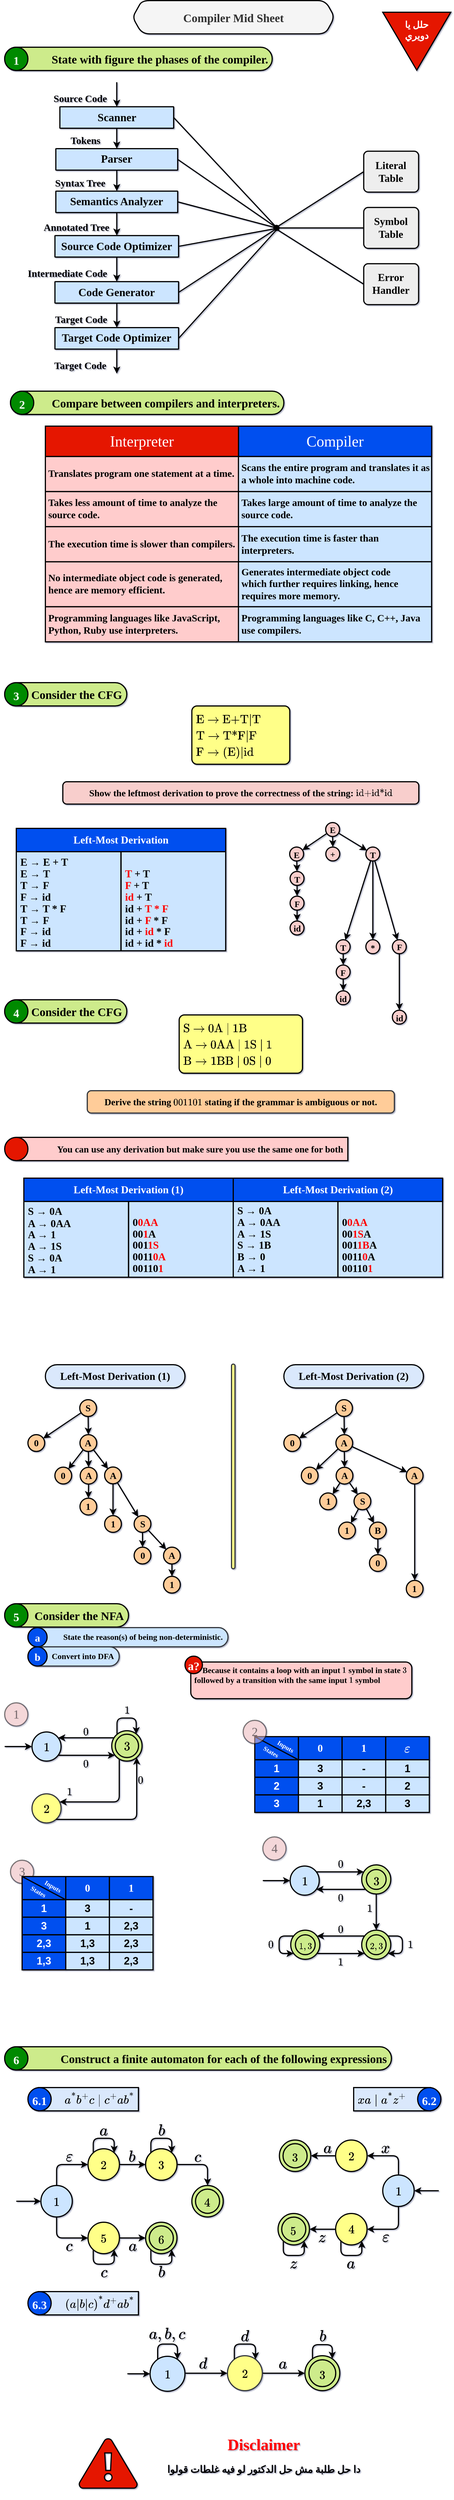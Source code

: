<mxfile version="24.7.5">
  <diagram name="Page-1" id="zCH6v5eNAiWLTZeJVuCc">
    <mxGraphModel dx="714" dy="431" grid="1" gridSize="10" guides="1" tooltips="1" connect="1" arrows="1" fold="1" page="1" pageScale="1" pageWidth="827" pageHeight="1169" math="1" shadow="1">
      <root>
        <mxCell id="0" />
        <mxCell id="1" parent="0" />
        <mxCell id="q0RJQMok9OrbzhebgmB8-1" value="Compiler Mid Sheet" style="shape=hexagon;perimeter=hexagonPerimeter2;whiteSpace=wrap;fixedSize=1;size=16;fillColor=#f5f5f5;strokeColor=#000000;fontFamily=Dune Rise;fontSize=20;strokeWidth=2;align=center;spacingLeft=0;spacingBottom=0;fillStyle=hachure;fontStyle=1;fontColor=#333333;rounded=1;arcSize=26;" parent="1" vertex="1">
          <mxGeometry x="240" y="20" width="347.32" height="57.14" as="geometry" />
        </mxCell>
        <mxCell id="q0RJQMok9OrbzhebgmB8-2" value="" style="group;rounded=1;" parent="1" vertex="1" connectable="0">
          <mxGeometry x="68" y="160" width="663.65" height="500" as="geometry" />
        </mxCell>
        <mxCell id="q0RJQMok9OrbzhebgmB8-3" value="" style="group;rounded=1;" parent="q0RJQMok9OrbzhebgmB8-2" vertex="1" connectable="0">
          <mxGeometry width="251.018" height="500" as="geometry" />
        </mxCell>
        <mxCell id="q0RJQMok9OrbzhebgmB8-4" value="Source Code" style="text;html=1;align=center;verticalAlign=middle;whiteSpace=wrap;rounded=1;fontFamily=Mina;fontStyle=1;fontSize=17;" parent="q0RJQMok9OrbzhebgmB8-3" vertex="1">
          <mxGeometry x="28.846" y="15.788" width="105.807" height="26.317" as="geometry" />
        </mxCell>
        <mxCell id="q0RJQMok9OrbzhebgmB8-5" value="" style="edgeStyle=orthogonalEdgeStyle;rounded=1;orthogonalLoop=1;jettySize=auto;html=1;strokeWidth=2;endArrow=none;endFill=0;startArrow=classic;startFill=1;" parent="q0RJQMok9OrbzhebgmB8-3" source="q0RJQMok9OrbzhebgmB8-7" edge="1">
          <mxGeometry relative="1" as="geometry">
            <mxPoint x="144.737" as="targetPoint" />
          </mxGeometry>
        </mxCell>
        <mxCell id="q0RJQMok9OrbzhebgmB8-6" style="edgeStyle=orthogonalEdgeStyle;rounded=1;orthogonalLoop=1;jettySize=auto;html=1;strokeWidth=2;" parent="q0RJQMok9OrbzhebgmB8-3" source="q0RJQMok9OrbzhebgmB8-7" target="q0RJQMok9OrbzhebgmB8-11" edge="1">
          <mxGeometry relative="1" as="geometry" />
        </mxCell>
        <mxCell id="q0RJQMok9OrbzhebgmB8-7" value="Scanner" style="rounded=1;whiteSpace=wrap;html=1;fontSize=19;fillColor=#cce5ff;strokeColor=#000000;strokeWidth=2;fontFamily=Mina;arcSize=2;fontStyle=1;" parent="q0RJQMok9OrbzhebgmB8-3" vertex="1">
          <mxGeometry x="46.93" y="42.105" width="195.606" height="36.842" as="geometry" />
        </mxCell>
        <mxCell id="q0RJQMok9OrbzhebgmB8-8" value="Tokens" style="text;html=1;align=center;verticalAlign=middle;whiteSpace=wrap;rounded=1;fontFamily=Mina;fontStyle=1;fontSize=17;" parent="q0RJQMok9OrbzhebgmB8-3" vertex="1">
          <mxGeometry x="46.939" y="87.719" width="87.719" height="26.316" as="geometry" />
        </mxCell>
        <mxCell id="q0RJQMok9OrbzhebgmB8-9" style="edgeStyle=orthogonalEdgeStyle;rounded=1;orthogonalLoop=1;jettySize=auto;html=1;strokeWidth=2;" parent="q0RJQMok9OrbzhebgmB8-3" source="q0RJQMok9OrbzhebgmB8-11" target="q0RJQMok9OrbzhebgmB8-14" edge="1">
          <mxGeometry relative="1" as="geometry" />
        </mxCell>
        <mxCell id="q0RJQMok9OrbzhebgmB8-10" style="rounded=1;orthogonalLoop=1;jettySize=auto;html=1;strokeWidth=2;endArrow=none;endFill=0;exitX=1;exitY=0.5;exitDx=0;exitDy=0;" parent="q0RJQMok9OrbzhebgmB8-3" source="q0RJQMok9OrbzhebgmB8-11" edge="1">
          <mxGeometry relative="1" as="geometry">
            <mxPoint x="420.176" y="250" as="targetPoint" />
          </mxGeometry>
        </mxCell>
        <mxCell id="q0RJQMok9OrbzhebgmB8-11" value="Parser" style="rounded=1;whiteSpace=wrap;html=1;fontSize=19;fillColor=#cce5ff;strokeColor=#000000;strokeWidth=2;fontFamily=Mina;arcSize=2;fontStyle=1;" parent="q0RJQMok9OrbzhebgmB8-3" vertex="1">
          <mxGeometry x="40" y="114.04" width="209.48" height="36.84" as="geometry" />
        </mxCell>
        <mxCell id="q0RJQMok9OrbzhebgmB8-12" value="Syntax Tree" style="text;html=1;align=center;verticalAlign=middle;whiteSpace=wrap;rounded=1;fontFamily=Mina;fontStyle=1;fontSize=17;" parent="q0RJQMok9OrbzhebgmB8-3" vertex="1">
          <mxGeometry x="28.846" y="160.529" width="105.807" height="26.317" as="geometry" />
        </mxCell>
        <mxCell id="q0RJQMok9OrbzhebgmB8-13" style="edgeStyle=orthogonalEdgeStyle;rounded=1;orthogonalLoop=1;jettySize=auto;html=1;strokeWidth=2;" parent="q0RJQMok9OrbzhebgmB8-3" source="q0RJQMok9OrbzhebgmB8-14" target="q0RJQMok9OrbzhebgmB8-17" edge="1">
          <mxGeometry relative="1" as="geometry" />
        </mxCell>
        <mxCell id="q0RJQMok9OrbzhebgmB8-14" value="Semantics Analyzer" style="rounded=1;whiteSpace=wrap;html=1;fontSize=19;fillColor=#cce5ff;strokeColor=#000000;strokeWidth=2;fontFamily=Mina;arcSize=2;fontStyle=1;" parent="q0RJQMok9OrbzhebgmB8-3" vertex="1">
          <mxGeometry x="40" y="186.84" width="209.48" height="36.84" as="geometry" />
        </mxCell>
        <mxCell id="q0RJQMok9OrbzhebgmB8-15" value="Annotated Tree" style="text;html=1;align=center;verticalAlign=middle;whiteSpace=wrap;rounded=1;fontFamily=Mina;fontStyle=1;fontSize=17;" parent="q0RJQMok9OrbzhebgmB8-3" vertex="1">
          <mxGeometry x="9.615" y="236.846" width="130.74" height="26.317" as="geometry" />
        </mxCell>
        <mxCell id="q0RJQMok9OrbzhebgmB8-16" style="edgeStyle=orthogonalEdgeStyle;rounded=1;orthogonalLoop=1;jettySize=auto;html=1;strokeWidth=2;" parent="q0RJQMok9OrbzhebgmB8-3" source="q0RJQMok9OrbzhebgmB8-17" target="q0RJQMok9OrbzhebgmB8-20" edge="1">
          <mxGeometry relative="1" as="geometry" />
        </mxCell>
        <mxCell id="q0RJQMok9OrbzhebgmB8-17" value="Source Code Optimizer" style="rounded=1;whiteSpace=wrap;html=1;fontSize=19;fillColor=#cce5ff;strokeColor=#000000;strokeWidth=2;fontFamily=Mina;arcSize=2;fontStyle=1;" parent="q0RJQMok9OrbzhebgmB8-3" vertex="1">
          <mxGeometry x="38.461" y="263.154" width="212.556" height="36.846" as="geometry" />
        </mxCell>
        <mxCell id="q0RJQMok9OrbzhebgmB8-18" value="Intermediate Code" style="text;html=1;align=center;verticalAlign=middle;whiteSpace=wrap;rounded=1;fontFamily=Mina;fontStyle=1;fontSize=17;" parent="q0RJQMok9OrbzhebgmB8-3" vertex="1">
          <mxGeometry x="-20" y="315.79" width="160.35" height="26.32" as="geometry" />
        </mxCell>
        <mxCell id="q0RJQMok9OrbzhebgmB8-19" style="edgeStyle=orthogonalEdgeStyle;rounded=1;orthogonalLoop=1;jettySize=auto;html=1;strokeWidth=2;" parent="q0RJQMok9OrbzhebgmB8-3" source="q0RJQMok9OrbzhebgmB8-20" target="q0RJQMok9OrbzhebgmB8-23" edge="1">
          <mxGeometry relative="1" as="geometry" />
        </mxCell>
        <mxCell id="q0RJQMok9OrbzhebgmB8-20" value="Code Generator" style="rounded=1;whiteSpace=wrap;html=1;fontSize=19;fillColor=#cce5ff;strokeColor=#000000;strokeWidth=2;fontFamily=Mina;arcSize=2;fontStyle=1;" parent="q0RJQMok9OrbzhebgmB8-3" vertex="1">
          <mxGeometry x="38.461" y="342.106" width="212.556" height="36.846" as="geometry" />
        </mxCell>
        <mxCell id="q0RJQMok9OrbzhebgmB8-21" value="Target Code" style="text;html=1;align=center;verticalAlign=middle;whiteSpace=wrap;rounded=1;fontFamily=Mina;fontStyle=1;fontSize=17;" parent="q0RJQMok9OrbzhebgmB8-3" vertex="1">
          <mxGeometry x="30" y="394.74" width="106.84" height="26.32" as="geometry" />
        </mxCell>
        <mxCell id="q0RJQMok9OrbzhebgmB8-22" value="" style="edgeStyle=orthogonalEdgeStyle;rounded=1;orthogonalLoop=1;jettySize=auto;html=1;strokeWidth=2;" parent="q0RJQMok9OrbzhebgmB8-3" source="q0RJQMok9OrbzhebgmB8-23" edge="1">
          <mxGeometry relative="1" as="geometry">
            <mxPoint x="144.737" y="500" as="targetPoint" />
          </mxGeometry>
        </mxCell>
        <mxCell id="q0RJQMok9OrbzhebgmB8-23" value="Target Code Optimizer" style="rounded=1;whiteSpace=wrap;html=1;fontSize=19;fillColor=#cce5ff;strokeColor=#000000;strokeWidth=2;fontFamily=Mina;arcSize=2;fontStyle=1;" parent="q0RJQMok9OrbzhebgmB8-3" vertex="1">
          <mxGeometry x="38.461" y="421.048" width="212.547" height="36.846" as="geometry" />
        </mxCell>
        <mxCell id="q0RJQMok9OrbzhebgmB8-24" value="Target Code" style="text;html=1;align=center;verticalAlign=middle;whiteSpace=wrap;rounded=1;fontFamily=Mina;fontStyle=1;fontSize=17;" parent="q0RJQMok9OrbzhebgmB8-3" vertex="1">
          <mxGeometry x="28.846" y="473.683" width="105.807" height="26.317" as="geometry" />
        </mxCell>
        <mxCell id="q0RJQMok9OrbzhebgmB8-25" value="&lt;font style=&quot;font-size: 18px;&quot;&gt;Literal &lt;br&gt;Table&lt;/font&gt;" style="rounded=1;whiteSpace=wrap;html=1;strokeWidth=2;fillColor=#eeeeee;strokeColor=#000000;arcSize=11;fontFamily=Mina;fontStyle=1;fontSize=18;fontSource=https%3A%2F%2Ffonts.googleapis.com%2Fcss%3Ffamily%3DMina;" parent="q0RJQMok9OrbzhebgmB8-2" vertex="1">
          <mxGeometry x="569.299" y="118.421" width="94.351" height="70.175" as="geometry" />
        </mxCell>
        <mxCell id="q0RJQMok9OrbzhebgmB8-26" value="Symbol&lt;div&gt;Table&lt;/div&gt;" style="rounded=1;whiteSpace=wrap;html=1;strokeWidth=2;fillColor=#eeeeee;strokeColor=#000000;arcSize=11;fontFamily=Mina;fontStyle=1;fontSize=18;fontSource=https%3A%2F%2Ffonts.googleapis.com%2Fcss%3Ffamily%3DMina;" parent="q0RJQMok9OrbzhebgmB8-2" vertex="1">
          <mxGeometry x="569.299" y="214.912" width="94.351" height="70.175" as="geometry" />
        </mxCell>
        <mxCell id="q0RJQMok9OrbzhebgmB8-27" value="Error&lt;div&gt;Handler&lt;/div&gt;" style="rounded=1;whiteSpace=wrap;html=1;strokeWidth=2;fillColor=#eeeeee;strokeColor=#000000;arcSize=11;fontFamily=Mina;fontStyle=1;fontSize=18;fontSource=https%3A%2F%2Ffonts.googleapis.com%2Fcss%3Ffamily%3DMina;" parent="q0RJQMok9OrbzhebgmB8-2" vertex="1">
          <mxGeometry x="569.299" y="311.404" width="94.351" height="70.175" as="geometry" />
        </mxCell>
        <mxCell id="q0RJQMok9OrbzhebgmB8-28" value="" style="strokeWidth=2;html=1;shape=mxgraph.flowchart.start_2;whiteSpace=wrap;fillColor=#000000;rounded=1;" parent="q0RJQMok9OrbzhebgmB8-2" vertex="1">
          <mxGeometry x="414.913" y="245.614" width="8.772" height="8.772" as="geometry" />
        </mxCell>
        <mxCell id="q0RJQMok9OrbzhebgmB8-29" style="rounded=1;orthogonalLoop=1;jettySize=auto;html=1;entryX=0.855;entryY=0.145;entryDx=0;entryDy=0;entryPerimeter=0;strokeWidth=2;endArrow=none;endFill=0;exitX=0;exitY=0.5;exitDx=0;exitDy=0;" parent="q0RJQMok9OrbzhebgmB8-2" source="q0RJQMok9OrbzhebgmB8-25" target="q0RJQMok9OrbzhebgmB8-28" edge="1">
          <mxGeometry relative="1" as="geometry" />
        </mxCell>
        <mxCell id="q0RJQMok9OrbzhebgmB8-30" style="rounded=1;orthogonalLoop=1;jettySize=auto;html=1;endArrow=none;endFill=0;strokeWidth=2;" parent="q0RJQMok9OrbzhebgmB8-2" source="q0RJQMok9OrbzhebgmB8-26" edge="1">
          <mxGeometry relative="1" as="geometry">
            <mxPoint x="421.93" y="250" as="targetPoint" />
          </mxGeometry>
        </mxCell>
        <mxCell id="q0RJQMok9OrbzhebgmB8-31" style="rounded=1;orthogonalLoop=1;jettySize=auto;html=1;entryX=0.472;entryY=0.728;entryDx=0;entryDy=0;entryPerimeter=0;endArrow=none;endFill=0;strokeWidth=2;exitX=0;exitY=0.5;exitDx=0;exitDy=0;" parent="q0RJQMok9OrbzhebgmB8-2" source="q0RJQMok9OrbzhebgmB8-27" target="q0RJQMok9OrbzhebgmB8-28" edge="1">
          <mxGeometry relative="1" as="geometry" />
        </mxCell>
        <mxCell id="q0RJQMok9OrbzhebgmB8-32" style="rounded=1;orthogonalLoop=1;jettySize=auto;html=1;endArrow=none;endFill=0;strokeWidth=2;exitX=1;exitY=0.5;exitDx=0;exitDy=0;entryX=0.6;entryY=0.5;entryDx=0;entryDy=0;entryPerimeter=0;" parent="q0RJQMok9OrbzhebgmB8-2" source="q0RJQMok9OrbzhebgmB8-7" target="q0RJQMok9OrbzhebgmB8-28" edge="1">
          <mxGeometry relative="1" as="geometry" />
        </mxCell>
        <mxCell id="q0RJQMok9OrbzhebgmB8-33" style="rounded=1;orthogonalLoop=1;jettySize=auto;html=1;exitX=1;exitY=0.5;exitDx=0;exitDy=0;endArrow=none;endFill=0;strokeWidth=2;" parent="q0RJQMok9OrbzhebgmB8-2" source="q0RJQMok9OrbzhebgmB8-14" edge="1">
          <mxGeometry relative="1" as="geometry">
            <mxPoint x="419.299" y="250" as="targetPoint" />
          </mxGeometry>
        </mxCell>
        <mxCell id="q0RJQMok9OrbzhebgmB8-34" style="rounded=1;orthogonalLoop=1;jettySize=auto;html=1;exitX=1;exitY=0.5;exitDx=0;exitDy=0;endArrow=none;endFill=0;strokeWidth=2;" parent="q0RJQMok9OrbzhebgmB8-2" source="q0RJQMok9OrbzhebgmB8-17" edge="1">
          <mxGeometry relative="1" as="geometry">
            <mxPoint x="419.299" y="250.877" as="targetPoint" />
          </mxGeometry>
        </mxCell>
        <mxCell id="q0RJQMok9OrbzhebgmB8-35" style="rounded=1;orthogonalLoop=1;jettySize=auto;html=1;exitX=1;exitY=0.5;exitDx=0;exitDy=0;endArrow=none;endFill=0;strokeWidth=2;" parent="q0RJQMok9OrbzhebgmB8-2" source="q0RJQMok9OrbzhebgmB8-20" edge="1">
          <mxGeometry relative="1" as="geometry">
            <mxPoint x="418.422" y="251.754" as="targetPoint" />
          </mxGeometry>
        </mxCell>
        <mxCell id="q0RJQMok9OrbzhebgmB8-36" style="rounded=1;orthogonalLoop=1;jettySize=auto;html=1;exitX=1;exitY=0.5;exitDx=0;exitDy=0;endArrow=none;endFill=0;strokeWidth=2;" parent="q0RJQMok9OrbzhebgmB8-2" source="q0RJQMok9OrbzhebgmB8-23" edge="1">
          <mxGeometry relative="1" as="geometry">
            <mxPoint x="418.422" y="254.386" as="targetPoint" />
          </mxGeometry>
        </mxCell>
        <mxCell id="q0RJQMok9OrbzhebgmB8-37" value="" style="group" parent="1" vertex="1" connectable="0">
          <mxGeometry x="20" y="100" width="460" height="40" as="geometry" />
        </mxCell>
        <mxCell id="q0RJQMok9OrbzhebgmB8-38" value="State with figure the phases of the compiler." style="rounded=1;whiteSpace=wrap;html=1;fontSize=20;fillColor=#cdeb8b;strokeColor=#000000;strokeWidth=2;fontFamily=Mina;arcSize=50;hachureGap=4;align=right;spacingRight=5;fontStyle=1" parent="q0RJQMok9OrbzhebgmB8-37" vertex="1">
          <mxGeometry width="460" height="40" as="geometry" />
        </mxCell>
        <mxCell id="q0RJQMok9OrbzhebgmB8-39" value="1" style="ellipse;whiteSpace=wrap;html=1;aspect=fixed;strokeWidth=2;fillColor=#008a00;strokeColor=#000000;fontFamily=Mina;fontStyle=1;fontSize=20;spacingTop=3;fontColor=#ffffff;" parent="q0RJQMok9OrbzhebgmB8-37" vertex="1">
          <mxGeometry width="40" height="40" as="geometry" />
        </mxCell>
        <mxCell id="q0RJQMok9OrbzhebgmB8-40" value="" style="group" parent="1" vertex="1" connectable="0">
          <mxGeometry x="30" y="690" width="470" height="40" as="geometry" />
        </mxCell>
        <mxCell id="q0RJQMok9OrbzhebgmB8-41" value="Compare between compilers and interpreters." style="rounded=1;whiteSpace=wrap;html=1;fontSize=20;fillColor=#cdeb8b;strokeColor=#000000;strokeWidth=2;fontFamily=Mina;arcSize=50;hachureGap=4;align=right;spacingRight=5;fontStyle=1" parent="q0RJQMok9OrbzhebgmB8-40" vertex="1">
          <mxGeometry width="470" height="40" as="geometry" />
        </mxCell>
        <mxCell id="q0RJQMok9OrbzhebgmB8-42" value="2" style="ellipse;whiteSpace=wrap;html=1;aspect=fixed;strokeWidth=2;fillColor=#008a00;strokeColor=#000000;fontFamily=Mina;fontStyle=1;fontSize=20;spacingTop=3;fontColor=#ffffff;" parent="q0RJQMok9OrbzhebgmB8-40" vertex="1">
          <mxGeometry width="40" height="40" as="geometry" />
        </mxCell>
        <mxCell id="q0RJQMok9OrbzhebgmB8-43" value="" style="group;rounded=0;" parent="1" vertex="1" connectable="0">
          <mxGeometry x="90" y="750" width="664" height="370" as="geometry" />
        </mxCell>
        <mxCell id="q0RJQMok9OrbzhebgmB8-44" value="Interpreter" style="rounded=0;whiteSpace=wrap;html=1;strokeWidth=2;fillColor=#e51400;strokeColor=#000000;fontColor=#ffffff;container=0;fontSize=26;fontFamily=ADLaM Display;fontSource=https%3A%2F%2Ffonts.googleapis.com%2Fcss%3Ffamily%3DADLaM%2BDisplay;fontStyle=0;" parent="q0RJQMok9OrbzhebgmB8-43" vertex="1">
          <mxGeometry width="332.07" height="52.12" as="geometry" />
        </mxCell>
        <mxCell id="q0RJQMok9OrbzhebgmB8-45" value="Translates program one statement at a time." style="rounded=0;whiteSpace=wrap;html=1;strokeWidth=2;fillColor=#ffcccc;strokeColor=#000000;container=0;fontStyle=1;fontSize=17;fontFamily=Mina;fontSource=https%3A%2F%2Ffonts.googleapis.com%2Fcss%3Ffamily%3DMina;align=left;spacingLeft=3;" parent="q0RJQMok9OrbzhebgmB8-43" vertex="1">
          <mxGeometry y="52.123" width="332.065" height="60.166" as="geometry" />
        </mxCell>
        <mxCell id="q0RJQMok9OrbzhebgmB8-46" value="Compiler" style="rounded=0;whiteSpace=wrap;html=1;strokeWidth=2;fillColor=#0050ef;strokeColor=#000000;fontColor=#ffffff;container=0;fontSize=26;fontFamily=ADLaM Display;fontSource=https%3A%2F%2Ffonts.googleapis.com%2Fcss%3Ffamily%3DADLaM%2BDisplay;fontStyle=0;" parent="q0RJQMok9OrbzhebgmB8-43" vertex="1">
          <mxGeometry x="332.07" width="332.07" height="52.12" as="geometry" />
        </mxCell>
        <mxCell id="q0RJQMok9OrbzhebgmB8-47" value="&lt;div style=&quot;font-size: 17px;&quot;&gt;&lt;div style=&quot;font-size: 17px;&quot;&gt;Scans the entire program and translates it as a&amp;nbsp;&lt;span style=&quot;background-color: initial; font-size: 17px;&quot;&gt;whole into machine code.&lt;/span&gt;&lt;/div&gt;&lt;/div&gt;" style="rounded=0;whiteSpace=wrap;html=1;strokeWidth=2;fillColor=#cce5ff;strokeColor=#000000;container=0;fontSize=17;fontStyle=1;fontFamily=Mina;fontSource=https%3A%2F%2Ffonts.googleapis.com%2Fcss%3Ffamily%3DMina;spacingLeft=3;align=left;" parent="q0RJQMok9OrbzhebgmB8-43" vertex="1">
          <mxGeometry x="331.924" y="52.123" width="332.065" height="60.166" as="geometry" />
        </mxCell>
        <mxCell id="q0RJQMok9OrbzhebgmB8-48" value="&lt;div style=&quot;font-size: 17px;&quot;&gt;Takes less amount of time&amp;nbsp;&lt;span style=&quot;background-color: initial; font-size: 17px;&quot;&gt;to analyze the source code.&amp;nbsp;&lt;/span&gt;&lt;/div&gt;" style="rounded=0;whiteSpace=wrap;html=1;strokeWidth=2;fillColor=#ffcccc;strokeColor=#000000;container=0;fontStyle=1;fontSize=17;fontFamily=Mina;fontSource=https%3A%2F%2Ffonts.googleapis.com%2Fcss%3Ffamily%3DMina;align=left;spacingLeft=3;" parent="q0RJQMok9OrbzhebgmB8-43" vertex="1">
          <mxGeometry y="112.289" width="332.065" height="60.166" as="geometry" />
        </mxCell>
        <mxCell id="q0RJQMok9OrbzhebgmB8-49" value="&lt;div style=&quot;font-size: 17px;&quot;&gt;No intermediate object code is generated,&lt;/div&gt;&lt;div style=&quot;font-size: 17px;&quot;&gt;hence are memory efficient.&lt;/div&gt;" style="rounded=0;whiteSpace=wrap;html=1;strokeWidth=2;fillColor=#ffcccc;strokeColor=#000000;container=0;fontStyle=1;fontSize=17;fontFamily=Mina;fontSource=https%3A%2F%2Ffonts.googleapis.com%2Fcss%3Ffamily%3DMina;align=left;spacingLeft=3;" parent="q0RJQMok9OrbzhebgmB8-43" vertex="1">
          <mxGeometry y="232.622" width="332.065" height="77.212" as="geometry" />
        </mxCell>
        <mxCell id="q0RJQMok9OrbzhebgmB8-50" value="&lt;div style=&quot;font-size: 17px;&quot;&gt;Takes large amount of time&amp;nbsp;&lt;span style=&quot;background-color: initial; font-size: 17px;&quot;&gt;to analyze the source code.&amp;nbsp;&lt;/span&gt;&lt;br style=&quot;font-size: 17px;&quot;&gt;&lt;/div&gt;" style="rounded=0;whiteSpace=wrap;html=1;strokeWidth=2;fillColor=#cce5ff;strokeColor=#000000;container=0;fontSize=17;fontStyle=1;fontFamily=Mina;fontSource=https%3A%2F%2Ffonts.googleapis.com%2Fcss%3Ffamily%3DMina;spacingLeft=3;align=left;" parent="q0RJQMok9OrbzhebgmB8-43" vertex="1">
          <mxGeometry x="331.924" y="112.289" width="332.065" height="60.166" as="geometry" />
        </mxCell>
        <mxCell id="q0RJQMok9OrbzhebgmB8-51" value="&lt;div style=&quot;font-size: 17px;&quot;&gt;The execution time is&amp;nbsp;&lt;span style=&quot;background-color: initial; font-size: 17px;&quot;&gt;faster than interpreters.&lt;/span&gt;&lt;br style=&quot;font-size: 17px;&quot;&gt;&lt;/div&gt;" style="rounded=0;whiteSpace=wrap;html=1;strokeWidth=2;fillColor=#cce5ff;strokeColor=#000000;container=0;fontSize=17;fontStyle=1;fontFamily=Mina;fontSource=https%3A%2F%2Ffonts.googleapis.com%2Fcss%3Ffamily%3DMina;spacingLeft=3;align=left;" parent="q0RJQMok9OrbzhebgmB8-43" vertex="1">
          <mxGeometry x="331.924" y="172.456" width="332.065" height="60.166" as="geometry" />
        </mxCell>
        <mxCell id="q0RJQMok9OrbzhebgmB8-52" value="&lt;div style=&quot;font-size: 17px;&quot;&gt;Programming languages like JavaScript,&lt;/div&gt;&lt;div style=&quot;font-size: 17px;&quot;&gt;Python, Ruby use interpreters.&lt;/div&gt;" style="rounded=0;whiteSpace=wrap;html=1;strokeWidth=2;fillColor=#ffcccc;strokeColor=#000000;container=0;fontStyle=1;fontSize=17;fontFamily=Mina;fontSource=https%3A%2F%2Ffonts.googleapis.com%2Fcss%3Ffamily%3DMina;align=left;spacingLeft=3;" parent="q0RJQMok9OrbzhebgmB8-43" vertex="1">
          <mxGeometry y="309.834" width="332.065" height="60.166" as="geometry" />
        </mxCell>
        <mxCell id="q0RJQMok9OrbzhebgmB8-53" value="&lt;div style=&quot;font-size: 17px;&quot;&gt;The execution time is&amp;nbsp;&lt;span style=&quot;background-color: initial; font-size: 17px;&quot;&gt;slower than compilers.&lt;/span&gt;&lt;/div&gt;" style="rounded=0;whiteSpace=wrap;html=1;strokeWidth=2;fillColor=#ffcccc;strokeColor=#000000;container=0;fontStyle=1;fontSize=17;fontFamily=Mina;fontSource=https%3A%2F%2Ffonts.googleapis.com%2Fcss%3Ffamily%3DMina;align=left;spacingLeft=3;" parent="q0RJQMok9OrbzhebgmB8-43" vertex="1">
          <mxGeometry y="172.456" width="332.065" height="60.166" as="geometry" />
        </mxCell>
        <mxCell id="q0RJQMok9OrbzhebgmB8-54" value="&lt;div style=&quot;font-size: 17px;&quot;&gt;&lt;div style=&quot;font-size: 17px;&quot;&gt;Generates intermediate object code which&amp;nbsp;&lt;span style=&quot;background-color: initial; font-size: 17px;&quot;&gt;further requires linking, hence requires more&amp;nbsp;&lt;/span&gt;&lt;span style=&quot;background-color: initial; font-size: 17px;&quot;&gt;memory.&lt;/span&gt;&lt;/div&gt;&lt;/div&gt;" style="rounded=0;whiteSpace=wrap;html=1;strokeWidth=2;fillColor=#cce5ff;strokeColor=#000000;container=0;fontSize=17;fontStyle=1;fontFamily=Mina;fontSource=https%3A%2F%2Ffonts.googleapis.com%2Fcss%3Ffamily%3DMina;spacingLeft=3;align=left;" parent="q0RJQMok9OrbzhebgmB8-43" vertex="1">
          <mxGeometry x="331.924" y="232.622" width="332.065" height="77.212" as="geometry" />
        </mxCell>
        <mxCell id="q0RJQMok9OrbzhebgmB8-55" value="&lt;div style=&quot;font-size: 17px;&quot;&gt;&lt;div style=&quot;font-size: 17px;&quot;&gt;Programming languages like C, C++, Java use&amp;nbsp;&lt;span style=&quot;background-color: initial; font-size: 17px;&quot;&gt;compilers.&lt;/span&gt;&lt;/div&gt;&lt;/div&gt;" style="rounded=0;whiteSpace=wrap;html=1;strokeWidth=2;fillColor=#cce5ff;strokeColor=#000000;container=0;fontSize=17;fontStyle=1;fontFamily=Mina;fontSource=https%3A%2F%2Ffonts.googleapis.com%2Fcss%3Ffamily%3DMina;spacingLeft=3;align=left;" parent="q0RJQMok9OrbzhebgmB8-43" vertex="1">
          <mxGeometry x="331.924" y="309.834" width="332.065" height="60.166" as="geometry" />
        </mxCell>
        <mxCell id="q0RJQMok9OrbzhebgmB8-59" value="&lt;div style=&quot;line-height: 140%; font-size: 20px;&quot;&gt;&lt;b style=&quot;font-size: 20px;&quot;&gt;`&quot;E → E+T|T&quot;`&lt;/b&gt;&lt;/div&gt;&lt;div style=&quot;font-size: 20px; line-height: 140%;&quot;&gt;&lt;b style=&quot;font-size: 20px;&quot;&gt;`&quot;T → T*F|F&quot;`&lt;/b&gt;&lt;/div&gt;&lt;div style=&quot;font-size: 20px; line-height: 140%;&quot;&gt;&lt;b style=&quot;font-size: 20px;&quot;&gt;`&quot;F&quot;to&quot;(E)|id&quot;`&lt;br&gt;&lt;/b&gt;&lt;/div&gt;" style="rounded=1;whiteSpace=wrap;html=1;strokeWidth=2;fillColor=#ffff88;strokeColor=#000000;fontFamily=Mina;fontSize=20;arcSize=9;align=left;spacingLeft=5;" parent="1" vertex="1">
          <mxGeometry x="341.81" y="1230" width="168.39" height="100" as="geometry" />
        </mxCell>
        <mxCell id="q0RJQMok9OrbzhebgmB8-60" value="&lt;div style=&quot;&quot;&gt;&lt;span style=&quot;background-color: initial;&quot;&gt;Show the leftmost derivation to prove the correctness of the string&lt;/span&gt;&lt;span style=&quot;font-size: 16px;&quot;&gt;: &lt;/span&gt;`&quot;id+id*id&quot;`&lt;/div&gt;" style="rounded=1;whiteSpace=wrap;html=1;strokeWidth=2;fillColor=#f8cecc;strokeColor=#030303;arcSize=18;fontFamily=Mina;fontStyle=1;fontSize=16;" parent="1" vertex="1">
          <mxGeometry x="120" y="1360" width="612" height="38.34" as="geometry" />
        </mxCell>
        <mxCell id="q0RJQMok9OrbzhebgmB8-69" value="" style="group" parent="1" vertex="1" connectable="0">
          <mxGeometry x="20" y="1190" width="210" height="40" as="geometry" />
        </mxCell>
        <mxCell id="q0RJQMok9OrbzhebgmB8-70" value="Consider the CFG" style="rounded=1;whiteSpace=wrap;html=1;fontSize=20;fillColor=#cdeb8b;strokeColor=#000000;strokeWidth=2;fontFamily=Mina;arcSize=50;hachureGap=4;align=right;spacingRight=6;fontStyle=1" parent="q0RJQMok9OrbzhebgmB8-69" vertex="1">
          <mxGeometry width="210" height="40" as="geometry" />
        </mxCell>
        <mxCell id="q0RJQMok9OrbzhebgmB8-71" value="3" style="ellipse;whiteSpace=wrap;html=1;aspect=fixed;strokeWidth=2;fillColor=#008a00;strokeColor=#000000;fontFamily=Mina;fontStyle=1;fontSize=20;spacingTop=3;fontColor=#ffffff;" parent="q0RJQMok9OrbzhebgmB8-69" vertex="1">
          <mxGeometry width="40" height="40" as="geometry" />
        </mxCell>
        <mxCell id="q0RJQMok9OrbzhebgmB8-86" value="" style="group" parent="1" vertex="1" connectable="0">
          <mxGeometry x="40" y="1440" width="360" height="210" as="geometry" />
        </mxCell>
        <mxCell id="q0RJQMok9OrbzhebgmB8-63" value="&lt;font face=&quot;Mina&quot;&gt;&lt;b&gt;Left-Most Derivation&lt;/b&gt;&lt;/font&gt;" style="rounded=0;whiteSpace=wrap;html=1;strokeWidth=2;fillColor=#0050ef;strokeColor=#000000;fontColor=#ffffff;container=0;fontSize=18;" parent="q0RJQMok9OrbzhebgmB8-86" vertex="1">
          <mxGeometry width="360" height="40" as="geometry" />
        </mxCell>
        <mxCell id="q0RJQMok9OrbzhebgmB8-64" value="" style="group;align=left;spacingLeft=5;verticalAlign=top;fontFamily=Mina;fontSource=https%3A%2F%2Ffonts.googleapis.com%2Fcss%3Ffamily%3DMina;rounded=0;" parent="q0RJQMok9OrbzhebgmB8-86" vertex="1" connectable="0">
          <mxGeometry y="40" width="360" height="170" as="geometry" />
        </mxCell>
        <mxCell id="q0RJQMok9OrbzhebgmB8-67" value="E → E + T&lt;div style=&quot;line-height: 110%;&quot;&gt;E →&lt;span style=&quot;background-color: initial;&quot;&gt;&amp;nbsp;T&lt;/span&gt;&lt;br&gt;&lt;/div&gt;&lt;div style=&quot;line-height: 110%;&quot;&gt;T → F&lt;br&gt;&lt;/div&gt;&lt;div style=&quot;line-height: 110%;&quot;&gt;F → id&lt;br&gt;&lt;/div&gt;&lt;div style=&quot;line-height: 110%;&quot;&gt;T → T * F&lt;/div&gt;&lt;div style=&quot;line-height: 110%;&quot;&gt;T → F&lt;br&gt;&lt;/div&gt;&lt;div style=&quot;line-height: 110%;&quot;&gt;F → id&lt;br&gt;&lt;/div&gt;&lt;div style=&quot;line-height: 110%;&quot;&gt;F → id&lt;br&gt;&lt;/div&gt;" style="rounded=0;whiteSpace=wrap;html=1;strokeWidth=2;fillColor=#cce5ff;strokeColor=#000000;container=0;fontSize=18;fontStyle=1;align=left;spacingLeft=5;verticalAlign=bottom;fontFamily=Mina;textShadow=0;fontSource=https%3A%2F%2Ffonts.googleapis.com%2Fcss%3Ffamily%3DMina;" parent="q0RJQMok9OrbzhebgmB8-64" vertex="1">
          <mxGeometry width="179.85" height="170" as="geometry" />
        </mxCell>
        <mxCell id="q0RJQMok9OrbzhebgmB8-68" value="&lt;div style=&quot;line-height: 110%;&quot;&gt;&lt;br&gt;&lt;/div&gt;&lt;div style=&quot;line-height: 110%;&quot;&gt;&lt;font color=&quot;#ff0000&quot;&gt;T &lt;/font&gt;+ T&lt;/div&gt;&lt;div style=&quot;line-height: 110%;&quot;&gt;&lt;font color=&quot;#ff0000&quot;&gt;F&lt;/font&gt; + T&lt;br&gt;&lt;/div&gt;&lt;div style=&quot;line-height: 110%;&quot;&gt;&lt;font color=&quot;#ff0000&quot;&gt;id&lt;/font&gt; + T&lt;br&gt;&lt;/div&gt;&lt;div style=&quot;line-height: 110%;&quot;&gt;id + &lt;font color=&quot;#ff0000&quot;&gt;T * F&lt;/font&gt;&lt;/div&gt;&lt;div style=&quot;line-height: 110%;&quot;&gt;id + &lt;font color=&quot;#ff0000&quot;&gt;F&lt;/font&gt; * F&lt;br&gt;&lt;/div&gt;&lt;div style=&quot;line-height: 110%;&quot;&gt;id + &lt;font color=&quot;#ff0000&quot;&gt;id&lt;/font&gt; * F&lt;/div&gt;&lt;div style=&quot;line-height: 110%;&quot;&gt;id + id * &lt;font color=&quot;#ff0000&quot;&gt;id&lt;/font&gt;&lt;/div&gt;" style="rounded=0;whiteSpace=wrap;html=1;strokeWidth=2;fillColor=#cce5ff;strokeColor=#000000;container=0;fontSize=18;fontStyle=1;align=left;spacingLeft=5;verticalAlign=bottom;fontFamily=Mina;fontSource=https%3A%2F%2Ffonts.googleapis.com%2Fcss%3Ffamily%3DMina;" parent="q0RJQMok9OrbzhebgmB8-64" vertex="1">
          <mxGeometry x="180.15" width="179.85" height="170" as="geometry" />
        </mxCell>
        <mxCell id="q0RJQMok9OrbzhebgmB8-123" value="" style="group" parent="1" vertex="1" connectable="0">
          <mxGeometry x="20" y="1734" width="210" height="40" as="geometry" />
        </mxCell>
        <mxCell id="q0RJQMok9OrbzhebgmB8-124" value="Consider the CFG" style="rounded=1;whiteSpace=wrap;html=1;fontSize=20;fillColor=#cdeb8b;strokeColor=#000000;strokeWidth=2;fontFamily=Mina;arcSize=50;hachureGap=4;align=right;spacingRight=6;fontStyle=1" parent="q0RJQMok9OrbzhebgmB8-123" vertex="1">
          <mxGeometry width="210" height="40" as="geometry" />
        </mxCell>
        <mxCell id="q0RJQMok9OrbzhebgmB8-125" value="4" style="ellipse;whiteSpace=wrap;html=1;aspect=fixed;strokeWidth=2;fillColor=#008a00;strokeColor=#000000;fontFamily=Mina;fontStyle=1;fontSize=20;spacingTop=3;fontColor=#ffffff;" parent="q0RJQMok9OrbzhebgmB8-123" vertex="1">
          <mxGeometry width="40" height="40" as="geometry" />
        </mxCell>
        <mxCell id="q0RJQMok9OrbzhebgmB8-126" value="&lt;div style=&quot;line-height: 140%; font-size: 20px;&quot;&gt;&lt;b style=&quot;font-size: 20px;&quot;&gt;`&quot;S → 0A | 1B&quot;`&lt;/b&gt;&lt;/div&gt;&lt;div style=&quot;font-size: 20px; line-height: 140%;&quot;&gt;&lt;b style=&quot;font-size: 20px;&quot;&gt;`&quot;A → 0AA | 1S | 1&quot;`&lt;/b&gt;&lt;/div&gt;&lt;div style=&quot;font-size: 20px; line-height: 140%;&quot;&gt;&lt;b style=&quot;font-size: 20px;&quot;&gt;`&quot;B&quot;to&quot;1BB | 0S | 0&quot;`&lt;br&gt;&lt;/b&gt;&lt;/div&gt;" style="rounded=1;whiteSpace=wrap;html=1;strokeWidth=2;fillColor=#ffff88;strokeColor=#000000;fontFamily=Mina;fontSize=20;arcSize=9;align=left;spacingLeft=5;" parent="1" vertex="1">
          <mxGeometry x="320" y="1760" width="212.01" height="100" as="geometry" />
        </mxCell>
        <mxCell id="q0RJQMok9OrbzhebgmB8-128" value="&lt;div style=&quot;&quot;&gt;Derive the string `001101` stating if the grammar is ambiguous or not.&lt;br&gt;&lt;/div&gt;" style="rounded=1;whiteSpace=wrap;html=1;strokeWidth=2;fillColor=#ffcc99;strokeColor=#36393d;arcSize=18;fontFamily=Mina;fontStyle=1;fontSize=16;" parent="1" vertex="1">
          <mxGeometry x="162.02" y="1890" width="527.98" height="38.34" as="geometry" />
        </mxCell>
        <mxCell id="q0RJQMok9OrbzhebgmB8-131" value="" style="group;rounded=0;" parent="1" vertex="1" connectable="0">
          <mxGeometry x="53" y="2040" width="720" height="170" as="geometry" />
        </mxCell>
        <mxCell id="q0RJQMok9OrbzhebgmB8-132" value="&lt;b style=&quot;font-family: Mina;&quot;&gt;Left-Most Derivation (2)&lt;/b&gt;" style="rounded=0;whiteSpace=wrap;html=1;strokeWidth=2;fillColor=#0050ef;strokeColor=#000000;fontColor=#ffffff;container=0;fontSize=18;" parent="q0RJQMok9OrbzhebgmB8-131" vertex="1">
          <mxGeometry x="360" width="360" height="40" as="geometry" />
        </mxCell>
        <mxCell id="q0RJQMok9OrbzhebgmB8-133" value="&lt;font face=&quot;Mina&quot;&gt;&lt;b&gt;Left-Most Derivation (1)&lt;/b&gt;&lt;/font&gt;" style="rounded=0;whiteSpace=wrap;html=1;strokeWidth=2;fillColor=#0050ef;strokeColor=#000000;fontColor=#ffffff;container=0;fontSize=18;" parent="q0RJQMok9OrbzhebgmB8-131" vertex="1">
          <mxGeometry width="360" height="40" as="geometry" />
        </mxCell>
        <mxCell id="q0RJQMok9OrbzhebgmB8-134" value="" style="group;align=left;spacingLeft=5;verticalAlign=top;rounded=0;" parent="q0RJQMok9OrbzhebgmB8-131" vertex="1" connectable="0">
          <mxGeometry y="40" width="720" height="130" as="geometry" />
        </mxCell>
        <mxCell id="q0RJQMok9OrbzhebgmB8-135" value="&lt;div style=&quot;line-height: 110%;&quot;&gt;S →&amp;nbsp;&lt;span style=&quot;background-color: initial;&quot;&gt;0A&lt;/span&gt;&lt;span style=&quot;background-color: initial;&quot;&gt;&amp;nbsp;&lt;/span&gt;&lt;div style=&quot;line-height: 19.8px;&quot;&gt;A → 0AA&lt;br&gt;&lt;/div&gt;&lt;div style=&quot;line-height: 19.8px;&quot;&gt;A → 1S&lt;br&gt;&lt;/div&gt;&lt;div style=&quot;line-height: 19.8px;&quot;&gt;S → 1B&lt;br&gt;&lt;/div&gt;&lt;div style=&quot;line-height: 19.8px;&quot;&gt;B → 0&lt;br&gt;&lt;/div&gt;&lt;div style=&quot;line-height: 19.8px;&quot;&gt;A → 1&lt;/div&gt;&lt;/div&gt;" style="rounded=0;whiteSpace=wrap;html=1;strokeWidth=2;fillColor=#cce5ff;strokeColor=#000000;container=0;fontSize=18;fontStyle=1;align=left;spacingLeft=5;verticalAlign=top;fontFamily=Mina;fontSource=https%3A%2F%2Ffonts.googleapis.com%2Fcss%3Ffamily%3DMina;" parent="q0RJQMok9OrbzhebgmB8-134" vertex="1">
          <mxGeometry x="360" width="179.85" height="130" as="geometry" />
        </mxCell>
        <mxCell id="q0RJQMok9OrbzhebgmB8-136" value="&lt;div style=&quot;line-height: 110%;&quot;&gt;&lt;br&gt;&lt;/div&gt;&lt;div style=&quot;line-height: 110%;&quot;&gt;&lt;div style=&quot;line-height: 19.8px;&quot;&gt;0&lt;font color=&quot;#ff0000&quot;&gt;0AA&lt;/font&gt;&lt;/div&gt;&lt;div style=&quot;line-height: 19.8px;&quot;&gt;00&lt;font color=&quot;#ff0000&quot;&gt;1S&lt;/font&gt;A&lt;/div&gt;&lt;div style=&quot;line-height: 19.8px;&quot;&gt;001&lt;font color=&quot;#ff0000&quot;&gt;1B&lt;/font&gt;A&lt;/div&gt;&lt;div style=&quot;line-height: 19.8px;&quot;&gt;0011&lt;font color=&quot;#ff0000&quot;&gt;0&lt;/font&gt;A&lt;/div&gt;&lt;div style=&quot;line-height: 19.8px;&quot;&gt;00110&lt;font color=&quot;#ff0000&quot;&gt;1&lt;/font&gt;&lt;/div&gt;&lt;/div&gt;" style="rounded=0;whiteSpace=wrap;html=1;strokeWidth=2;fillColor=#cce5ff;strokeColor=#000000;container=0;fontSize=18;fontStyle=1;align=left;spacingLeft=5;verticalAlign=top;fontFamily=Mina;fontSource=https%3A%2F%2Ffonts.googleapis.com%2Fcss%3Ffamily%3DMina;" parent="q0RJQMok9OrbzhebgmB8-134" vertex="1">
          <mxGeometry x="540.03" width="179.85" height="130" as="geometry" />
        </mxCell>
        <mxCell id="q0RJQMok9OrbzhebgmB8-137" value="S →&amp;nbsp;&lt;span style=&quot;background-color: initial;&quot;&gt;0A&lt;/span&gt;&lt;span style=&quot;background-color: initial;&quot;&gt;&amp;nbsp;&lt;/span&gt;&lt;div style=&quot;line-height: 110%;&quot;&gt;A → 0AA&lt;br&gt;&lt;/div&gt;&lt;div style=&quot;line-height: 110%;&quot;&gt;A → 1&lt;br&gt;&lt;/div&gt;&lt;div style=&quot;line-height: 110%;&quot;&gt;A → 1S&lt;br&gt;&lt;/div&gt;&lt;div style=&quot;line-height: 110%;&quot;&gt;S → 0A&lt;br&gt;&lt;/div&gt;&lt;div style=&quot;line-height: 110%;&quot;&gt;A → 1&lt;/div&gt;" style="rounded=0;whiteSpace=wrap;html=1;strokeWidth=2;fillColor=#cce5ff;strokeColor=#000000;container=0;fontSize=18;fontStyle=1;align=left;spacingLeft=5;verticalAlign=top;fontFamily=Mina;textShadow=0;fontSource=https%3A%2F%2Ffonts.googleapis.com%2Fcss%3Ffamily%3DMina;" parent="q0RJQMok9OrbzhebgmB8-134" vertex="1">
          <mxGeometry width="179.85" height="130" as="geometry" />
        </mxCell>
        <mxCell id="q0RJQMok9OrbzhebgmB8-138" value="&lt;div style=&quot;line-height: 110%;&quot;&gt;&lt;br&gt;&lt;/div&gt;&lt;div style=&quot;line-height: 110%;&quot;&gt;0&lt;font color=&quot;#ff0000&quot;&gt;0AA&lt;/font&gt;&lt;/div&gt;&lt;div style=&quot;line-height: 110%;&quot;&gt;00&lt;font color=&quot;#ff0000&quot;&gt;1&lt;/font&gt;A&lt;/div&gt;&lt;div style=&quot;line-height: 110%;&quot;&gt;001&lt;font color=&quot;#ff0000&quot;&gt;1S&lt;/font&gt;&lt;br&gt;&lt;/div&gt;&lt;div style=&quot;line-height: 110%;&quot;&gt;0011&lt;font color=&quot;#ff0000&quot;&gt;0A&lt;/font&gt;&lt;/div&gt;&lt;div style=&quot;line-height: 110%;&quot;&gt;00110&lt;font color=&quot;#ff0000&quot;&gt;1&lt;/font&gt;&lt;/div&gt;" style="rounded=0;whiteSpace=wrap;html=1;strokeWidth=2;fillColor=#cce5ff;strokeColor=#000000;container=0;fontSize=18;fontStyle=1;align=left;spacingLeft=5;verticalAlign=top;fontFamily=Mina;fontSource=https%3A%2F%2Ffonts.googleapis.com%2Fcss%3Ffamily%3DMina;" parent="q0RJQMok9OrbzhebgmB8-134" vertex="1">
          <mxGeometry x="180.15" width="179.85" height="130" as="geometry" />
        </mxCell>
        <mxCell id="q0RJQMok9OrbzhebgmB8-139" value="" style="group" parent="1" vertex="1" connectable="0">
          <mxGeometry x="20" y="1970" width="590" height="40" as="geometry" />
        </mxCell>
        <mxCell id="q0RJQMok9OrbzhebgmB8-140" value="You can use any derivation but make sure you use the same one for both" style="rounded=1;whiteSpace=wrap;html=1;fontSize=16;fillColor=#ffcccc;strokeColor=#000000;strokeWidth=2;fontFamily=Mina;arcSize=0;hachureGap=4;align=right;spacingRight=6;fontStyle=1" parent="q0RJQMok9OrbzhebgmB8-139" vertex="1">
          <mxGeometry x="20" width="570" height="40" as="geometry" />
        </mxCell>
        <mxCell id="q0RJQMok9OrbzhebgmB8-141" value="🔻" style="ellipse;whiteSpace=wrap;html=1;aspect=fixed;strokeWidth=2;fillColor=#e51400;strokeColor=#000000;fontFamily=Mina;fontStyle=1;fontSize=20;spacingTop=3;fontColor=#ffffff;" parent="q0RJQMok9OrbzhebgmB8-139" vertex="1">
          <mxGeometry width="40" height="40" as="geometry" />
        </mxCell>
        <mxCell id="q0RJQMok9OrbzhebgmB8-149" value="حلل يا &lt;br style=&quot;font-size: 16px;&quot;&gt;دويري" style="triangle;whiteSpace=wrap;html=1;dashed=0;direction=south;fillColor=#e51400;fontColor=#ffffff;strokeColor=#000000;strokeWidth=2;fontFamily=Cairo;fontSource=https%3A%2F%2Ffonts.googleapis.com%2Fcss%3Ffamily%3DCairo;verticalAlign=top;spacingTop=5;fontStyle=1;fontSize=16;" parent="1" vertex="1">
          <mxGeometry x="670" y="40" width="117" height="99.45" as="geometry" />
        </mxCell>
        <mxCell id="q0RJQMok9OrbzhebgmB8-150" value="" style="group" parent="1" vertex="1" connectable="0">
          <mxGeometry x="510" y="1430" width="200.489" height="345.8" as="geometry" />
        </mxCell>
        <mxCell id="q0RJQMok9OrbzhebgmB8-88" style="rounded=1;orthogonalLoop=1;jettySize=auto;html=1;curved=0;strokeWidth=2;fillColor=#cdeb8b;strokeColor=#000000;" parent="q0RJQMok9OrbzhebgmB8-150" source="q0RJQMok9OrbzhebgmB8-90" target="q0RJQMok9OrbzhebgmB8-95" edge="1">
          <mxGeometry relative="1" as="geometry" />
        </mxCell>
        <mxCell id="q0RJQMok9OrbzhebgmB8-89" style="rounded=1;orthogonalLoop=1;jettySize=auto;html=1;strokeWidth=2;fillColor=#cdeb8b;strokeColor=#000000;" parent="q0RJQMok9OrbzhebgmB8-150" source="q0RJQMok9OrbzhebgmB8-90" target="q0RJQMok9OrbzhebgmB8-93" edge="1">
          <mxGeometry relative="1" as="geometry" />
        </mxCell>
        <mxCell id="q0RJQMok9OrbzhebgmB8-110" style="rounded=0;orthogonalLoop=1;jettySize=auto;html=1;strokeWidth=2;" parent="q0RJQMok9OrbzhebgmB8-150" source="q0RJQMok9OrbzhebgmB8-90" target="q0RJQMok9OrbzhebgmB8-109" edge="1">
          <mxGeometry relative="1" as="geometry" />
        </mxCell>
        <mxCell id="q0RJQMok9OrbzhebgmB8-90" value="E" style="ellipse;whiteSpace=wrap;html=1;aspect=fixed;fontFamily=Mina;fontSource=https%3A%2F%2Ffonts.googleapis.com%2Fcss%3Ffamily%3DMina;fillColor=#f8cecc;strokeColor=#000000;strokeWidth=2;fontSize=15;fontStyle=1;rounded=1;" parent="q0RJQMok9OrbzhebgmB8-150" vertex="1">
          <mxGeometry x="61.857" width="23.973" height="23.973" as="geometry" />
        </mxCell>
        <mxCell id="q0RJQMok9OrbzhebgmB8-92" style="rounded=1;orthogonalLoop=1;jettySize=auto;html=1;strokeWidth=2;fillColor=#cdeb8b;strokeColor=#000000;" parent="q0RJQMok9OrbzhebgmB8-150" source="q0RJQMok9OrbzhebgmB8-93" target="q0RJQMok9OrbzhebgmB8-99" edge="1">
          <mxGeometry relative="1" as="geometry" />
        </mxCell>
        <mxCell id="q0RJQMok9OrbzhebgmB8-93" value="E" style="ellipse;whiteSpace=wrap;html=1;aspect=fixed;fontFamily=Mina;fontSource=https%3A%2F%2Ffonts.googleapis.com%2Fcss%3Ffamily%3DMina;fillColor=#f8cecc;strokeColor=#000000;strokeWidth=2;fontSize=15;fontStyle=1;rounded=1;spacingTop=2;" parent="q0RJQMok9OrbzhebgmB8-150" vertex="1">
          <mxGeometry y="41.953" width="23.973" height="23.973" as="geometry" />
        </mxCell>
        <mxCell id="q0RJQMok9OrbzhebgmB8-94" style="rounded=1;orthogonalLoop=1;jettySize=auto;html=1;strokeWidth=2;fillColor=#cdeb8b;strokeColor=#000000;" parent="q0RJQMok9OrbzhebgmB8-150" source="q0RJQMok9OrbzhebgmB8-95" target="q0RJQMok9OrbzhebgmB8-108" edge="1">
          <mxGeometry relative="1" as="geometry" />
        </mxCell>
        <mxCell id="q0RJQMok9OrbzhebgmB8-112" style="rounded=0;orthogonalLoop=1;jettySize=auto;html=1;strokeWidth=2;" parent="q0RJQMok9OrbzhebgmB8-150" source="q0RJQMok9OrbzhebgmB8-95" target="q0RJQMok9OrbzhebgmB8-111" edge="1">
          <mxGeometry relative="1" as="geometry" />
        </mxCell>
        <mxCell id="q0RJQMok9OrbzhebgmB8-114" style="edgeStyle=orthogonalEdgeStyle;rounded=0;orthogonalLoop=1;jettySize=auto;html=1;strokeWidth=2;" parent="q0RJQMok9OrbzhebgmB8-150" source="q0RJQMok9OrbzhebgmB8-95" target="q0RJQMok9OrbzhebgmB8-113" edge="1">
          <mxGeometry relative="1" as="geometry" />
        </mxCell>
        <mxCell id="q0RJQMok9OrbzhebgmB8-95" value="T" style="ellipse;whiteSpace=wrap;html=1;aspect=fixed;fontFamily=Mina;fontSource=https%3A%2F%2Ffonts.googleapis.com%2Fcss%3Ffamily%3DMina;fillColor=#f8cecc;strokeColor=#000000;strokeWidth=2;fontSize=15;fontStyle=1;rounded=1;spacingTop=2;" parent="q0RJQMok9OrbzhebgmB8-150" vertex="1">
          <mxGeometry x="130.954" y="41.953" width="23.973" height="23.973" as="geometry" />
        </mxCell>
        <mxCell id="q0RJQMok9OrbzhebgmB8-98" style="rounded=1;orthogonalLoop=1;jettySize=auto;html=1;strokeWidth=2;fillColor=#cdeb8b;strokeColor=#000000;" parent="q0RJQMok9OrbzhebgmB8-150" source="q0RJQMok9OrbzhebgmB8-99" target="q0RJQMok9OrbzhebgmB8-103" edge="1">
          <mxGeometry relative="1" as="geometry" />
        </mxCell>
        <mxCell id="q0RJQMok9OrbzhebgmB8-99" value="T" style="ellipse;whiteSpace=wrap;html=1;aspect=fixed;fontFamily=Mina;fontSource=https%3A%2F%2Ffonts.googleapis.com%2Fcss%3Ffamily%3DMina;fillColor=#f8cecc;strokeColor=#000000;strokeWidth=2;fontSize=15;fontStyle=1;rounded=1;spacingTop=2;" parent="q0RJQMok9OrbzhebgmB8-150" vertex="1">
          <mxGeometry x="0.722" y="83.906" width="23.973" height="23.973" as="geometry" />
        </mxCell>
        <mxCell id="q0RJQMok9OrbzhebgmB8-101" style="rounded=1;orthogonalLoop=1;jettySize=auto;html=1;strokeWidth=2;fillColor=#cdeb8b;strokeColor=#000000;" parent="q0RJQMok9OrbzhebgmB8-150" source="q0RJQMok9OrbzhebgmB8-103" target="q0RJQMok9OrbzhebgmB8-104" edge="1">
          <mxGeometry relative="1" as="geometry" />
        </mxCell>
        <mxCell id="q0RJQMok9OrbzhebgmB8-103" value="F" style="ellipse;whiteSpace=wrap;html=1;aspect=fixed;fontFamily=Mina;fontSource=https%3A%2F%2Ffonts.googleapis.com%2Fcss%3Ffamily%3DMina;fillColor=#f8cecc;strokeColor=#000000;strokeWidth=2;fontSize=15;fontStyle=1;rounded=1;spacingTop=2;" parent="q0RJQMok9OrbzhebgmB8-150" vertex="1">
          <mxGeometry x="0.719" y="126.268" width="23.973" height="23.973" as="geometry" />
        </mxCell>
        <mxCell id="q0RJQMok9OrbzhebgmB8-104" value="id" style="ellipse;whiteSpace=wrap;html=1;aspect=fixed;fontFamily=Mina;fontSource=https%3A%2F%2Ffonts.googleapis.com%2Fcss%3Ffamily%3DMina;fillColor=#f8cecc;strokeColor=#000000;strokeWidth=2;fontSize=15;fontStyle=1;rounded=1;" parent="q0RJQMok9OrbzhebgmB8-150" vertex="1">
          <mxGeometry x="0.722" y="168.894" width="23.973" height="23.973" as="geometry" />
        </mxCell>
        <mxCell id="q0RJQMok9OrbzhebgmB8-116" style="rounded=0;orthogonalLoop=1;jettySize=auto;html=1;strokeWidth=2;" parent="q0RJQMok9OrbzhebgmB8-150" source="q0RJQMok9OrbzhebgmB8-108" target="q0RJQMok9OrbzhebgmB8-115" edge="1">
          <mxGeometry relative="1" as="geometry" />
        </mxCell>
        <mxCell id="q0RJQMok9OrbzhebgmB8-108" value="T" style="ellipse;whiteSpace=wrap;html=1;aspect=fixed;fontFamily=Mina;fontSource=https%3A%2F%2Ffonts.googleapis.com%2Fcss%3Ffamily%3DMina;fillColor=#f8cecc;strokeColor=#000000;strokeWidth=2;fontSize=15;fontStyle=1;rounded=1;spacingTop=2;" parent="q0RJQMok9OrbzhebgmB8-150" vertex="1">
          <mxGeometry x="80.003" y="201.061" width="23.973" height="23.973" as="geometry" />
        </mxCell>
        <mxCell id="q0RJQMok9OrbzhebgmB8-109" value="+" style="ellipse;whiteSpace=wrap;html=1;aspect=fixed;fontFamily=Mina;fontSource=https%3A%2F%2Ffonts.googleapis.com%2Fcss%3Ffamily%3DMina;fillColor=#f8cecc;strokeColor=#000000;strokeWidth=2;fontSize=15;fontStyle=1;rounded=1;" parent="q0RJQMok9OrbzhebgmB8-150" vertex="1">
          <mxGeometry x="62.13" y="41.95" width="23.973" height="23.973" as="geometry" />
        </mxCell>
        <mxCell id="q0RJQMok9OrbzhebgmB8-119" style="edgeStyle=orthogonalEdgeStyle;rounded=0;orthogonalLoop=1;jettySize=auto;html=1;strokeWidth=2;" parent="q0RJQMok9OrbzhebgmB8-150" source="q0RJQMok9OrbzhebgmB8-111" target="q0RJQMok9OrbzhebgmB8-120" edge="1">
          <mxGeometry relative="1" as="geometry">
            <mxPoint x="188.503" y="345.83" as="targetPoint" />
          </mxGeometry>
        </mxCell>
        <mxCell id="q0RJQMok9OrbzhebgmB8-111" value="F" style="ellipse;whiteSpace=wrap;html=1;aspect=fixed;fontFamily=Mina;fontSource=https%3A%2F%2Ffonts.googleapis.com%2Fcss%3Ffamily%3DMina;fillColor=#f8cecc;strokeColor=#000000;strokeWidth=2;fontSize=15;fontStyle=1;rounded=1;" parent="q0RJQMok9OrbzhebgmB8-150" vertex="1">
          <mxGeometry x="176.517" y="201.061" width="23.973" height="23.973" as="geometry" />
        </mxCell>
        <mxCell id="q0RJQMok9OrbzhebgmB8-113" value="*" style="ellipse;whiteSpace=wrap;html=1;aspect=fixed;fontFamily=Mina;fontSource=https%3A%2F%2Ffonts.googleapis.com%2Fcss%3Ffamily%3DMina;fillColor=#f8cecc;strokeColor=#000000;strokeWidth=2;fontSize=15;fontStyle=1;rounded=1;spacingTop=2;" parent="q0RJQMok9OrbzhebgmB8-150" vertex="1">
          <mxGeometry x="130.954" y="201.059" width="23.973" height="23.973" as="geometry" />
        </mxCell>
        <mxCell id="q0RJQMok9OrbzhebgmB8-118" style="rounded=0;orthogonalLoop=1;jettySize=auto;html=1;strokeWidth=2;" parent="q0RJQMok9OrbzhebgmB8-150" source="q0RJQMok9OrbzhebgmB8-115" target="q0RJQMok9OrbzhebgmB8-117" edge="1">
          <mxGeometry relative="1" as="geometry" />
        </mxCell>
        <mxCell id="q0RJQMok9OrbzhebgmB8-115" value="F" style="ellipse;whiteSpace=wrap;html=1;aspect=fixed;fontFamily=Mina;fontSource=https%3A%2F%2Ffonts.googleapis.com%2Fcss%3Ffamily%3DMina;fillColor=#f8cecc;strokeColor=#000000;strokeWidth=2;fontSize=15;fontStyle=1;rounded=1;spacingTop=2;" parent="q0RJQMok9OrbzhebgmB8-150" vertex="1">
          <mxGeometry x="80.003" y="244.317" width="23.973" height="23.973" as="geometry" />
        </mxCell>
        <mxCell id="q0RJQMok9OrbzhebgmB8-117" value="id" style="ellipse;whiteSpace=wrap;html=1;aspect=fixed;fontFamily=Mina;fontSource=https%3A%2F%2Ffonts.googleapis.com%2Fcss%3Ffamily%3DMina;fillColor=#f8cecc;strokeColor=#000000;strokeWidth=2;fontSize=15;fontStyle=1;rounded=1;spacingTop=2;" parent="q0RJQMok9OrbzhebgmB8-150" vertex="1">
          <mxGeometry x="80.003" y="288.572" width="23.973" height="23.973" as="geometry" />
        </mxCell>
        <mxCell id="q0RJQMok9OrbzhebgmB8-120" value="id" style="ellipse;whiteSpace=wrap;html=1;aspect=fixed;fontFamily=Mina;fontSource=https%3A%2F%2Ffonts.googleapis.com%2Fcss%3Ffamily%3DMina;fillColor=#f8cecc;strokeColor=#000000;strokeWidth=2;fontSize=15;fontStyle=1;rounded=1;spacingTop=2;" parent="q0RJQMok9OrbzhebgmB8-150" vertex="1">
          <mxGeometry x="176.517" y="321.827" width="23.973" height="23.973" as="geometry" />
        </mxCell>
        <mxCell id="q0RJQMok9OrbzhebgmB8-212" value="" style="html=1;points=[[0,0,0,0,5],[0,1,0,0,-5],[1,0,0,0,5],[1,1,0,0,-5]];perimeter=orthogonalPerimeter;outlineConnect=0;targetShapes=umlLifeline;portConstraint=eastwest;newEdgeStyle={&quot;curved&quot;:0,&quot;rounded&quot;:0};strokeWidth=2;fillColor=#ffff88;strokeColor=#36393d;rounded=1;arcSize=50;" parent="1" vertex="1">
          <mxGeometry x="410" y="2359" width="6" height="351" as="geometry" />
        </mxCell>
        <mxCell id="q0RJQMok9OrbzhebgmB8-213" value="&lt;font face=&quot;Mina&quot;&gt;&lt;b&gt;Left-Most Derivation (1)&lt;/b&gt;&lt;/font&gt;" style="rounded=1;whiteSpace=wrap;html=1;strokeWidth=2;fillColor=#dae8fc;strokeColor=#000000;container=0;fontSize=18;arcSize=50;" parent="1" vertex="1">
          <mxGeometry x="90" y="2360" width="240" height="40" as="geometry" />
        </mxCell>
        <mxCell id="q0RJQMok9OrbzhebgmB8-223" value="" style="group" parent="1" vertex="1" connectable="0">
          <mxGeometry x="60" y="2420" width="261.997" height="331.85" as="geometry" />
        </mxCell>
        <mxCell id="q0RJQMok9OrbzhebgmB8-188" style="rounded=1;orthogonalLoop=1;jettySize=auto;html=1;strokeWidth=2;fillColor=#cdeb8b;strokeColor=#000000;fontSize=16;" parent="q0RJQMok9OrbzhebgmB8-223" source="q0RJQMok9OrbzhebgmB8-190" target="q0RJQMok9OrbzhebgmB8-194" edge="1">
          <mxGeometry relative="1" as="geometry" />
        </mxCell>
        <mxCell id="q0RJQMok9OrbzhebgmB8-189" style="rounded=1;orthogonalLoop=1;jettySize=auto;html=1;strokeWidth=2;" parent="q0RJQMok9OrbzhebgmB8-223" source="q0RJQMok9OrbzhebgmB8-190" target="q0RJQMok9OrbzhebgmB8-206" edge="1">
          <mxGeometry relative="1" as="geometry" />
        </mxCell>
        <mxCell id="q0RJQMok9OrbzhebgmB8-190" value="S" style="ellipse;whiteSpace=wrap;html=1;aspect=fixed;fontFamily=Mina;fontSource=https%3A%2F%2Ffonts.googleapis.com%2Fcss%3Ffamily%3DMina;fillColor=#ffcc99;strokeColor=#000000;strokeWidth=2;fontSize=16;fontStyle=1;rounded=1;" parent="q0RJQMok9OrbzhebgmB8-223" vertex="1">
          <mxGeometry x="89.1" width="28.846" height="28.846" as="geometry" />
        </mxCell>
        <mxCell id="q0RJQMok9OrbzhebgmB8-191" style="rounded=1;orthogonalLoop=1;jettySize=auto;html=1;strokeWidth=2;fillColor=#cdeb8b;strokeColor=#000000;fontSize=16;" parent="q0RJQMok9OrbzhebgmB8-223" source="q0RJQMok9OrbzhebgmB8-194" target="q0RJQMok9OrbzhebgmB8-198" edge="1">
          <mxGeometry relative="1" as="geometry" />
        </mxCell>
        <mxCell id="q0RJQMok9OrbzhebgmB8-192" style="rounded=1;orthogonalLoop=1;jettySize=auto;html=1;strokeWidth=2;fillColor=#cdeb8b;strokeColor=#000000;fontSize=16;" parent="q0RJQMok9OrbzhebgmB8-223" source="q0RJQMok9OrbzhebgmB8-194" target="q0RJQMok9OrbzhebgmB8-200" edge="1">
          <mxGeometry relative="1" as="geometry" />
        </mxCell>
        <mxCell id="q0RJQMok9OrbzhebgmB8-193" style="rounded=1;orthogonalLoop=1;jettySize=auto;html=1;strokeWidth=2;" parent="q0RJQMok9OrbzhebgmB8-223" source="q0RJQMok9OrbzhebgmB8-194" target="q0RJQMok9OrbzhebgmB8-202" edge="1">
          <mxGeometry relative="1" as="geometry" />
        </mxCell>
        <mxCell id="q0RJQMok9OrbzhebgmB8-194" value="A" style="ellipse;whiteSpace=wrap;html=1;aspect=fixed;fontFamily=Mina;fontSource=https%3A%2F%2Ffonts.googleapis.com%2Fcss%3Ffamily%3DMina;fillColor=#ffcc99;strokeColor=#000000;strokeWidth=2;fontSize=16;fontStyle=1;rounded=1;" parent="q0RJQMok9OrbzhebgmB8-223" vertex="1">
          <mxGeometry x="89.479" y="60.001" width="28.846" height="28.846" as="geometry" />
        </mxCell>
        <mxCell id="q0RJQMok9OrbzhebgmB8-197" style="edgeStyle=orthogonalEdgeStyle;rounded=1;orthogonalLoop=1;jettySize=auto;html=1;strokeWidth=2;" parent="q0RJQMok9OrbzhebgmB8-223" source="q0RJQMok9OrbzhebgmB8-198" target="q0RJQMok9OrbzhebgmB8-207" edge="1">
          <mxGeometry relative="1" as="geometry" />
        </mxCell>
        <mxCell id="q0RJQMok9OrbzhebgmB8-198" value="A" style="ellipse;whiteSpace=wrap;html=1;aspect=fixed;fontFamily=Mina;fontSource=https%3A%2F%2Ffonts.googleapis.com%2Fcss%3Ffamily%3DMina;fillColor=#ffcc99;strokeColor=#000000;strokeWidth=2;fontSize=16;fontStyle=1;rounded=1;" parent="q0RJQMok9OrbzhebgmB8-223" vertex="1">
          <mxGeometry x="131.848" y="115.485" width="28.846" height="28.846" as="geometry" />
        </mxCell>
        <mxCell id="q0RJQMok9OrbzhebgmB8-200" value="0" style="ellipse;whiteSpace=wrap;html=1;aspect=fixed;fontFamily=Mina;fontSource=https%3A%2F%2Ffonts.googleapis.com%2Fcss%3Ffamily%3DMina;fillColor=#ffcc99;strokeColor=#000000;strokeWidth=2;fontSize=16;fontStyle=1;rounded=1;" parent="q0RJQMok9OrbzhebgmB8-223" vertex="1">
          <mxGeometry x="46.357" y="115.812" width="28.846" height="28.846" as="geometry" />
        </mxCell>
        <mxCell id="q0RJQMok9OrbzhebgmB8-201" style="rounded=1;orthogonalLoop=1;jettySize=auto;html=1;strokeWidth=2;" parent="q0RJQMok9OrbzhebgmB8-223" source="q0RJQMok9OrbzhebgmB8-202" target="q0RJQMok9OrbzhebgmB8-208" edge="1">
          <mxGeometry relative="1" as="geometry" />
        </mxCell>
        <mxCell id="q0RJQMok9OrbzhebgmB8-202" value="A" style="ellipse;whiteSpace=wrap;html=1;aspect=fixed;fontFamily=Mina;fontSource=https%3A%2F%2Ffonts.googleapis.com%2Fcss%3Ffamily%3DMina;fillColor=#ffcc99;strokeColor=#000000;strokeWidth=2;fontSize=16;fontStyle=1;rounded=1;" parent="q0RJQMok9OrbzhebgmB8-223" vertex="1">
          <mxGeometry x="89.858" y="115.965" width="28.846" height="28.846" as="geometry" />
        </mxCell>
        <mxCell id="q0RJQMok9OrbzhebgmB8-206" value="0" style="ellipse;whiteSpace=wrap;html=1;aspect=fixed;fontFamily=Mina;fontSource=https%3A%2F%2Ffonts.googleapis.com%2Fcss%3Ffamily%3DMina;fillColor=#ffcc99;strokeColor=#000000;strokeWidth=2;fontSize=16;fontStyle=1;rounded=1;" parent="q0RJQMok9OrbzhebgmB8-223" vertex="1">
          <mxGeometry y="60.0" width="28.846" height="28.846" as="geometry" />
        </mxCell>
        <mxCell id="q0RJQMok9OrbzhebgmB8-207" value="1" style="ellipse;whiteSpace=wrap;html=1;aspect=fixed;fontFamily=Mina;fontSource=https%3A%2F%2Ffonts.googleapis.com%2Fcss%3Ffamily%3DMina;fillColor=#ffcc99;strokeColor=#000000;strokeWidth=2;fontSize=16;fontStyle=1;rounded=1;" parent="q0RJQMok9OrbzhebgmB8-223" vertex="1">
          <mxGeometry x="131.851" y="198.815" width="28.846" height="28.846" as="geometry" />
        </mxCell>
        <mxCell id="q0RJQMok9OrbzhebgmB8-208" value="1" style="ellipse;whiteSpace=wrap;html=1;aspect=fixed;fontFamily=Mina;fontSource=https%3A%2F%2Ffonts.googleapis.com%2Fcss%3Ffamily%3DMina;fillColor=#ffcc99;strokeColor=#000000;strokeWidth=2;fontSize=16;fontStyle=1;rounded=1;" parent="q0RJQMok9OrbzhebgmB8-223" vertex="1">
          <mxGeometry x="89.481" y="168.965" width="28.846" height="28.846" as="geometry" />
        </mxCell>
        <mxCell id="q0RJQMok9OrbzhebgmB8-219" style="edgeStyle=orthogonalEdgeStyle;rounded=0;orthogonalLoop=1;jettySize=auto;html=1;strokeWidth=2;" parent="q0RJQMok9OrbzhebgmB8-223" source="q0RJQMok9OrbzhebgmB8-215" target="q0RJQMok9OrbzhebgmB8-217" edge="1">
          <mxGeometry relative="1" as="geometry" />
        </mxCell>
        <mxCell id="q0RJQMok9OrbzhebgmB8-220" style="rounded=0;orthogonalLoop=1;jettySize=auto;html=1;strokeWidth=2;" parent="q0RJQMok9OrbzhebgmB8-223" source="q0RJQMok9OrbzhebgmB8-215" target="q0RJQMok9OrbzhebgmB8-218" edge="1">
          <mxGeometry relative="1" as="geometry" />
        </mxCell>
        <mxCell id="q0RJQMok9OrbzhebgmB8-215" value="S" style="ellipse;whiteSpace=wrap;html=1;aspect=fixed;fontFamily=Mina;fontSource=https%3A%2F%2Ffonts.googleapis.com%2Fcss%3Ffamily%3DMina;fillColor=#ffcc99;strokeColor=#000000;strokeWidth=2;fontSize=16;fontStyle=1;rounded=1;" parent="q0RJQMok9OrbzhebgmB8-223" vertex="1">
          <mxGeometry x="182.581" y="198.815" width="28.846" height="28.846" as="geometry" />
        </mxCell>
        <mxCell id="q0RJQMok9OrbzhebgmB8-216" style="rounded=0;orthogonalLoop=1;jettySize=auto;html=1;strokeWidth=2;" parent="q0RJQMok9OrbzhebgmB8-223" source="q0RJQMok9OrbzhebgmB8-198" target="q0RJQMok9OrbzhebgmB8-215" edge="1">
          <mxGeometry relative="1" as="geometry" />
        </mxCell>
        <mxCell id="q0RJQMok9OrbzhebgmB8-217" value="0" style="ellipse;whiteSpace=wrap;html=1;aspect=fixed;fontFamily=Mina;fontSource=https%3A%2F%2Ffonts.googleapis.com%2Fcss%3Ffamily%3DMina;fillColor=#ffcc99;strokeColor=#000000;strokeWidth=2;fontSize=16;fontStyle=1;rounded=1;" parent="q0RJQMok9OrbzhebgmB8-223" vertex="1">
          <mxGeometry x="182.581" y="253.005" width="28.846" height="28.846" as="geometry" />
        </mxCell>
        <mxCell id="q0RJQMok9OrbzhebgmB8-222" style="edgeStyle=orthogonalEdgeStyle;rounded=0;orthogonalLoop=1;jettySize=auto;html=1;strokeWidth=2;" parent="q0RJQMok9OrbzhebgmB8-223" source="q0RJQMok9OrbzhebgmB8-218" target="q0RJQMok9OrbzhebgmB8-221" edge="1">
          <mxGeometry relative="1" as="geometry" />
        </mxCell>
        <mxCell id="q0RJQMok9OrbzhebgmB8-218" value="A" style="ellipse;whiteSpace=wrap;html=1;aspect=fixed;fontFamily=Mina;fontSource=https%3A%2F%2Ffonts.googleapis.com%2Fcss%3Ffamily%3DMina;fillColor=#ffcc99;strokeColor=#000000;strokeWidth=2;fontSize=16;fontStyle=1;rounded=1;" parent="q0RJQMok9OrbzhebgmB8-223" vertex="1">
          <mxGeometry x="233.151" y="253.005" width="28.846" height="28.846" as="geometry" />
        </mxCell>
        <mxCell id="q0RJQMok9OrbzhebgmB8-221" value="1" style="ellipse;whiteSpace=wrap;html=1;aspect=fixed;fontFamily=Mina;fontSource=https%3A%2F%2Ffonts.googleapis.com%2Fcss%3Ffamily%3DMina;fillColor=#ffcc99;strokeColor=#000000;strokeWidth=2;fontSize=16;fontStyle=1;rounded=1;" parent="q0RJQMok9OrbzhebgmB8-223" vertex="1">
          <mxGeometry x="233.151" y="303.005" width="28.846" height="28.846" as="geometry" />
        </mxCell>
        <mxCell id="q0RJQMok9OrbzhebgmB8-248" value="&lt;font face=&quot;Mina&quot;&gt;&lt;b&gt;Left-Most Derivation (2)&lt;/b&gt;&lt;/font&gt;" style="rounded=1;whiteSpace=wrap;html=1;strokeWidth=2;fillColor=#dae8fc;strokeColor=#000000;container=0;fontSize=18;arcSize=50;" parent="1" vertex="1">
          <mxGeometry x="500" y="2360" width="240" height="40" as="geometry" />
        </mxCell>
        <mxCell id="q0RJQMok9OrbzhebgmB8-260" value="" style="group" parent="1" vertex="1" connectable="0">
          <mxGeometry x="500" y="2420" width="239.337" height="338.85" as="geometry" />
        </mxCell>
        <mxCell id="q0RJQMok9OrbzhebgmB8-225" style="rounded=1;orthogonalLoop=1;jettySize=auto;html=1;strokeWidth=2;fillColor=#cdeb8b;strokeColor=#000000;fontSize=16;" parent="q0RJQMok9OrbzhebgmB8-260" source="q0RJQMok9OrbzhebgmB8-227" target="q0RJQMok9OrbzhebgmB8-231" edge="1">
          <mxGeometry relative="1" as="geometry" />
        </mxCell>
        <mxCell id="q0RJQMok9OrbzhebgmB8-226" style="rounded=1;orthogonalLoop=1;jettySize=auto;html=1;strokeWidth=2;" parent="q0RJQMok9OrbzhebgmB8-260" source="q0RJQMok9OrbzhebgmB8-227" target="q0RJQMok9OrbzhebgmB8-237" edge="1">
          <mxGeometry relative="1" as="geometry" />
        </mxCell>
        <mxCell id="q0RJQMok9OrbzhebgmB8-227" value="S" style="ellipse;whiteSpace=wrap;html=1;aspect=fixed;fontFamily=Mina;fontSource=https%3A%2F%2Ffonts.googleapis.com%2Fcss%3Ffamily%3DMina;fillColor=#ffcc99;strokeColor=#000000;strokeWidth=2;fontSize=16;fontStyle=1;rounded=1;" parent="q0RJQMok9OrbzhebgmB8-260" vertex="1">
          <mxGeometry x="89.1" width="28.846" height="28.846" as="geometry" />
        </mxCell>
        <mxCell id="q0RJQMok9OrbzhebgmB8-228" style="rounded=1;orthogonalLoop=1;jettySize=auto;html=1;strokeWidth=2;fillColor=#cdeb8b;strokeColor=#000000;fontSize=16;" parent="q0RJQMok9OrbzhebgmB8-260" source="q0RJQMok9OrbzhebgmB8-231" target="q0RJQMok9OrbzhebgmB8-233" edge="1">
          <mxGeometry relative="1" as="geometry" />
        </mxCell>
        <mxCell id="q0RJQMok9OrbzhebgmB8-229" style="rounded=1;orthogonalLoop=1;jettySize=auto;html=1;strokeWidth=2;fillColor=#cdeb8b;strokeColor=#000000;fontSize=16;" parent="q0RJQMok9OrbzhebgmB8-260" source="q0RJQMok9OrbzhebgmB8-231" target="q0RJQMok9OrbzhebgmB8-234" edge="1">
          <mxGeometry relative="1" as="geometry" />
        </mxCell>
        <mxCell id="q0RJQMok9OrbzhebgmB8-230" style="rounded=1;orthogonalLoop=1;jettySize=auto;html=1;strokeWidth=2;" parent="q0RJQMok9OrbzhebgmB8-260" source="q0RJQMok9OrbzhebgmB8-231" target="q0RJQMok9OrbzhebgmB8-236" edge="1">
          <mxGeometry relative="1" as="geometry" />
        </mxCell>
        <mxCell id="q0RJQMok9OrbzhebgmB8-231" value="A" style="ellipse;whiteSpace=wrap;html=1;aspect=fixed;fontFamily=Mina;fontSource=https%3A%2F%2Ffonts.googleapis.com%2Fcss%3Ffamily%3DMina;fillColor=#ffcc99;strokeColor=#000000;strokeWidth=2;fontSize=16;fontStyle=1;rounded=1;" parent="q0RJQMok9OrbzhebgmB8-260" vertex="1">
          <mxGeometry x="89.479" y="60.001" width="28.846" height="28.846" as="geometry" />
        </mxCell>
        <mxCell id="q0RJQMok9OrbzhebgmB8-232" style="rounded=1;orthogonalLoop=1;jettySize=auto;html=1;strokeWidth=2;" parent="q0RJQMok9OrbzhebgmB8-260" source="q0RJQMok9OrbzhebgmB8-233" target="q0RJQMok9OrbzhebgmB8-238" edge="1">
          <mxGeometry relative="1" as="geometry" />
        </mxCell>
        <mxCell id="q0RJQMok9OrbzhebgmB8-233" value="A" style="ellipse;whiteSpace=wrap;html=1;aspect=fixed;fontFamily=Mina;fontSource=https%3A%2F%2Ffonts.googleapis.com%2Fcss%3Ffamily%3DMina;fillColor=#ffcc99;strokeColor=#000000;strokeWidth=2;fontSize=16;fontStyle=1;rounded=1;" parent="q0RJQMok9OrbzhebgmB8-260" vertex="1">
          <mxGeometry x="210.488" y="115.815" width="28.846" height="28.846" as="geometry" />
        </mxCell>
        <mxCell id="q0RJQMok9OrbzhebgmB8-234" value="0" style="ellipse;whiteSpace=wrap;html=1;aspect=fixed;fontFamily=Mina;fontSource=https%3A%2F%2Ffonts.googleapis.com%2Fcss%3Ffamily%3DMina;fillColor=#ffcc99;strokeColor=#000000;strokeWidth=2;fontSize=16;fontStyle=1;rounded=1;" parent="q0RJQMok9OrbzhebgmB8-260" vertex="1">
          <mxGeometry x="29.997" y="115.812" width="28.846" height="28.846" as="geometry" />
        </mxCell>
        <mxCell id="q0RJQMok9OrbzhebgmB8-235" style="rounded=1;orthogonalLoop=1;jettySize=auto;html=1;strokeWidth=2;" parent="q0RJQMok9OrbzhebgmB8-260" source="q0RJQMok9OrbzhebgmB8-236" target="q0RJQMok9OrbzhebgmB8-239" edge="1">
          <mxGeometry relative="1" as="geometry" />
        </mxCell>
        <mxCell id="q0RJQMok9OrbzhebgmB8-258" style="rounded=0;orthogonalLoop=1;jettySize=auto;html=1;strokeWidth=2;" parent="q0RJQMok9OrbzhebgmB8-260" source="q0RJQMok9OrbzhebgmB8-236" target="q0RJQMok9OrbzhebgmB8-253" edge="1">
          <mxGeometry relative="1" as="geometry" />
        </mxCell>
        <mxCell id="q0RJQMok9OrbzhebgmB8-236" value="A" style="ellipse;whiteSpace=wrap;html=1;aspect=fixed;fontFamily=Mina;fontSource=https%3A%2F%2Ffonts.googleapis.com%2Fcss%3Ffamily%3DMina;fillColor=#ffcc99;strokeColor=#000000;strokeWidth=2;fontSize=16;fontStyle=1;rounded=1;" parent="q0RJQMok9OrbzhebgmB8-260" vertex="1">
          <mxGeometry x="89.858" y="115.965" width="28.846" height="28.846" as="geometry" />
        </mxCell>
        <mxCell id="q0RJQMok9OrbzhebgmB8-237" value="0" style="ellipse;whiteSpace=wrap;html=1;aspect=fixed;fontFamily=Mina;fontSource=https%3A%2F%2Ffonts.googleapis.com%2Fcss%3Ffamily%3DMina;fillColor=#ffcc99;strokeColor=#000000;strokeWidth=2;fontSize=16;fontStyle=1;rounded=1;" parent="q0RJQMok9OrbzhebgmB8-260" vertex="1">
          <mxGeometry y="60.0" width="28.846" height="28.846" as="geometry" />
        </mxCell>
        <mxCell id="q0RJQMok9OrbzhebgmB8-238" value="1" style="ellipse;whiteSpace=wrap;html=1;aspect=fixed;fontFamily=Mina;fontSource=https%3A%2F%2Ffonts.googleapis.com%2Fcss%3Ffamily%3DMina;fillColor=#ffcc99;strokeColor=#000000;strokeWidth=2;fontSize=16;fontStyle=1;rounded=1;" parent="q0RJQMok9OrbzhebgmB8-260" vertex="1">
          <mxGeometry x="210.491" y="310.005" width="28.846" height="28.846" as="geometry" />
        </mxCell>
        <mxCell id="q0RJQMok9OrbzhebgmB8-239" value="1" style="ellipse;whiteSpace=wrap;html=1;aspect=fixed;fontFamily=Mina;fontSource=https%3A%2F%2Ffonts.googleapis.com%2Fcss%3Ffamily%3DMina;fillColor=#ffcc99;strokeColor=#000000;strokeWidth=2;fontSize=16;fontStyle=1;rounded=1;" parent="q0RJQMok9OrbzhebgmB8-260" vertex="1">
          <mxGeometry x="61.661" y="160.005" width="28.846" height="28.846" as="geometry" />
        </mxCell>
        <mxCell id="q0RJQMok9OrbzhebgmB8-251" style="rounded=0;orthogonalLoop=1;jettySize=auto;html=1;strokeWidth=2;" parent="q0RJQMok9OrbzhebgmB8-260" source="q0RJQMok9OrbzhebgmB8-253" target="q0RJQMok9OrbzhebgmB8-254" edge="1">
          <mxGeometry relative="1" as="geometry" />
        </mxCell>
        <mxCell id="q0RJQMok9OrbzhebgmB8-252" style="rounded=0;orthogonalLoop=1;jettySize=auto;html=1;strokeWidth=2;" parent="q0RJQMok9OrbzhebgmB8-260" source="q0RJQMok9OrbzhebgmB8-253" target="q0RJQMok9OrbzhebgmB8-256" edge="1">
          <mxGeometry relative="1" as="geometry" />
        </mxCell>
        <mxCell id="q0RJQMok9OrbzhebgmB8-253" value="S" style="ellipse;whiteSpace=wrap;html=1;aspect=fixed;fontFamily=Mina;fontSource=https%3A%2F%2Ffonts.googleapis.com%2Fcss%3Ffamily%3DMina;fillColor=#ffcc99;strokeColor=#000000;strokeWidth=2;fontSize=16;fontStyle=1;rounded=1;" parent="q0RJQMok9OrbzhebgmB8-260" vertex="1">
          <mxGeometry x="120.651" y="160.005" width="28.846" height="28.846" as="geometry" />
        </mxCell>
        <mxCell id="q0RJQMok9OrbzhebgmB8-254" value="1" style="ellipse;whiteSpace=wrap;html=1;aspect=fixed;fontFamily=Mina;fontSource=https%3A%2F%2Ffonts.googleapis.com%2Fcss%3Ffamily%3DMina;fillColor=#ffcc99;strokeColor=#000000;strokeWidth=2;fontSize=16;fontStyle=1;rounded=1;" parent="q0RJQMok9OrbzhebgmB8-260" vertex="1">
          <mxGeometry x="94.141" y="210.005" width="28.846" height="28.846" as="geometry" />
        </mxCell>
        <mxCell id="q0RJQMok9OrbzhebgmB8-255" style="rounded=0;orthogonalLoop=1;jettySize=auto;html=1;strokeWidth=2;" parent="q0RJQMok9OrbzhebgmB8-260" source="q0RJQMok9OrbzhebgmB8-256" target="q0RJQMok9OrbzhebgmB8-257" edge="1">
          <mxGeometry relative="1" as="geometry" />
        </mxCell>
        <mxCell id="q0RJQMok9OrbzhebgmB8-256" value="B" style="ellipse;whiteSpace=wrap;html=1;aspect=fixed;fontFamily=Mina;fontSource=https%3A%2F%2Ffonts.googleapis.com%2Fcss%3Ffamily%3DMina;fillColor=#ffcc99;strokeColor=#000000;strokeWidth=2;fontSize=16;fontStyle=1;rounded=1;" parent="q0RJQMok9OrbzhebgmB8-260" vertex="1">
          <mxGeometry x="147.171" y="210.005" width="28.846" height="28.846" as="geometry" />
        </mxCell>
        <mxCell id="q0RJQMok9OrbzhebgmB8-257" value="0" style="ellipse;whiteSpace=wrap;html=1;aspect=fixed;fontFamily=Mina;fontSource=https%3A%2F%2Ffonts.googleapis.com%2Fcss%3Ffamily%3DMina;fillColor=#ffcc99;strokeColor=#000000;strokeWidth=2;fontSize=16;fontStyle=1;rounded=1;" parent="q0RJQMok9OrbzhebgmB8-260" vertex="1">
          <mxGeometry x="147.171" y="265.815" width="28.846" height="28.846" as="geometry" />
        </mxCell>
        <mxCell id="q0RJQMok9OrbzhebgmB8-261" value="" style="group" parent="1" vertex="1" connectable="0">
          <mxGeometry x="20" y="2770" width="213" height="40" as="geometry" />
        </mxCell>
        <mxCell id="q0RJQMok9OrbzhebgmB8-262" value="Consider the NFA" style="rounded=1;whiteSpace=wrap;html=1;fontSize=20;fillColor=#cdeb8b;strokeColor=#000000;strokeWidth=2;fontFamily=Mina;arcSize=50;hachureGap=4;align=right;spacingRight=6;fontStyle=1" parent="q0RJQMok9OrbzhebgmB8-261" vertex="1">
          <mxGeometry width="213" height="40" as="geometry" />
        </mxCell>
        <mxCell id="q0RJQMok9OrbzhebgmB8-263" value="5" style="ellipse;whiteSpace=wrap;html=1;aspect=fixed;strokeWidth=2;fillColor=#008a00;strokeColor=#000000;fontFamily=Mina;fontStyle=1;fontSize=20;spacingTop=3;fontColor=#ffffff;" parent="q0RJQMok9OrbzhebgmB8-261" vertex="1">
          <mxGeometry width="40" height="40" as="geometry" />
        </mxCell>
        <mxCell id="akhq0gtKdWlKkEBdSqJT-20" value="" style="group" parent="1" vertex="1" connectable="0">
          <mxGeometry x="20" y="2940" width="247.827" height="206.09" as="geometry" />
        </mxCell>
        <mxCell id="q0RJQMok9OrbzhebgmB8-264" value="" style="group" parent="akhq0gtKdWlKkEBdSqJT-20" vertex="1" connectable="0">
          <mxGeometry y="50" width="97" height="50" as="geometry" />
        </mxCell>
        <mxCell id="q0RJQMok9OrbzhebgmB8-265" style="edgeStyle=orthogonalEdgeStyle;rounded=0;orthogonalLoop=1;jettySize=auto;html=1;strokeWidth=2;endArrow=none;endFill=0;startArrow=classic;startFill=1;" parent="q0RJQMok9OrbzhebgmB8-264" source="q0RJQMok9OrbzhebgmB8-266" edge="1">
          <mxGeometry relative="1" as="geometry">
            <mxPoint y="25" as="targetPoint" />
            <Array as="points">
              <mxPoint y="25" />
            </Array>
          </mxGeometry>
        </mxCell>
        <mxCell id="q0RJQMok9OrbzhebgmB8-266" value="`&quot;1&quot;`" style="ellipse;whiteSpace=wrap;html=1;aspect=fixed;fontFamily=Mina;fontSource=https%3A%2F%2Ffonts.googleapis.com%2Fcss%3Ffamily%3DMina;fillColor=#cce5ff;strokeColor=#000000;strokeWidth=2;fontSize=20;" parent="q0RJQMok9OrbzhebgmB8-264" vertex="1">
          <mxGeometry x="47" width="50" height="50" as="geometry" />
        </mxCell>
        <mxCell id="akhq0gtKdWlKkEBdSqJT-5" value="" style="group" parent="akhq0gtKdWlKkEBdSqJT-20" vertex="1" connectable="0">
          <mxGeometry x="184.09" width="52.174" height="100" as="geometry" />
        </mxCell>
        <mxCell id="akhq0gtKdWlKkEBdSqJT-6" value="`&quot;q&quot;_1`" style="ellipse;whiteSpace=wrap;html=1;aspect=fixed;fontFamily=Mina;fontSource=https%3A%2F%2Ffonts.googleapis.com%2Fcss%3Ffamily%3DMina;fillColor=#cdeb8b;strokeColor=#000000;strokeWidth=2;fontSize=20;container=0;" parent="akhq0gtKdWlKkEBdSqJT-5" vertex="1">
          <mxGeometry y="47.826" width="52.174" height="52.174" as="geometry" />
        </mxCell>
        <mxCell id="akhq0gtKdWlKkEBdSqJT-7" value="&lt;p style=&quot;line-height: 100%; font-size: 21px;&quot;&gt;`3`&lt;/p&gt;" style="ellipse;whiteSpace=wrap;html=1;aspect=fixed;fontFamily=Mina;fontSource=https%3A%2F%2Ffonts.googleapis.com%2Fcss%3Ffamily%3DMina;fillColor=#cdeb8b;strokeColor=#000000;strokeWidth=2;fontSize=21;container=0;" parent="akhq0gtKdWlKkEBdSqJT-5" vertex="1">
          <mxGeometry x="6.087" y="53.913" width="40" height="40" as="geometry" />
        </mxCell>
        <mxCell id="akhq0gtKdWlKkEBdSqJT-8" style="edgeStyle=orthogonalEdgeStyle;rounded=1;orthogonalLoop=1;jettySize=auto;html=1;curved=0;strokeWidth=2;" parent="akhq0gtKdWlKkEBdSqJT-5" edge="1">
          <mxGeometry relative="1" as="geometry">
            <mxPoint x="9.042" y="53.725" as="sourcePoint" />
            <mxPoint x="42.086" y="53.725" as="targetPoint" />
            <Array as="points">
              <mxPoint x="9.042" y="26.087" />
            </Array>
          </mxGeometry>
        </mxCell>
        <mxCell id="akhq0gtKdWlKkEBdSqJT-9" value="`1`" style="text;html=1;align=center;verticalAlign=middle;whiteSpace=wrap;rounded=0;fontFamily=Mina;fontSource=https%3A%2F%2Ffonts.googleapis.com%2Fcss%3Ffamily%3DMina;fontStyle=1;fontSize=18;spacingTop=0;" parent="akhq0gtKdWlKkEBdSqJT-5" vertex="1">
          <mxGeometry x="12.521" width="27.826" height="26.087" as="geometry" />
        </mxCell>
        <mxCell id="akhq0gtKdWlKkEBdSqJT-10" style="rounded=1;orthogonalLoop=1;jettySize=auto;html=1;edgeStyle=orthogonalEdgeStyle;strokeWidth=2;curved=0;startArrow=classic;startFill=1;endArrow=none;endFill=0;" parent="akhq0gtKdWlKkEBdSqJT-20" source="q0RJQMok9OrbzhebgmB8-266" target="akhq0gtKdWlKkEBdSqJT-6" edge="1">
          <mxGeometry relative="1" as="geometry">
            <mxPoint x="260" y="70" as="targetPoint" />
            <Array as="points">
              <mxPoint x="120" y="60" />
              <mxPoint x="120" y="60" />
            </Array>
          </mxGeometry>
        </mxCell>
        <mxCell id="akhq0gtKdWlKkEBdSqJT-11" style="edgeStyle=orthogonalEdgeStyle;rounded=1;orthogonalLoop=1;jettySize=auto;html=1;strokeWidth=2;curved=0;startArrow=none;startFill=0;endArrow=classic;endFill=1;" parent="akhq0gtKdWlKkEBdSqJT-20" source="q0RJQMok9OrbzhebgmB8-266" target="akhq0gtKdWlKkEBdSqJT-6" edge="1">
          <mxGeometry relative="1" as="geometry">
            <mxPoint x="263.907" y="100" as="targetPoint" />
            <Array as="points">
              <mxPoint x="180" y="90" />
              <mxPoint x="180" y="90" />
            </Array>
          </mxGeometry>
        </mxCell>
        <mxCell id="akhq0gtKdWlKkEBdSqJT-12" value="`0`" style="text;html=1;align=center;verticalAlign=middle;whiteSpace=wrap;rounded=0;fontFamily=Mina;fontSource=https%3A%2F%2Ffonts.googleapis.com%2Fcss%3Ffamily%3DMina;fontStyle=1;fontSize=18;spacingTop=0;" parent="akhq0gtKdWlKkEBdSqJT-20" vertex="1">
          <mxGeometry x="126.171" y="36.96" width="27.826" height="26.087" as="geometry" />
        </mxCell>
        <mxCell id="akhq0gtKdWlKkEBdSqJT-13" value="`0`" style="text;html=1;align=center;verticalAlign=middle;whiteSpace=wrap;rounded=0;fontFamily=Mina;fontSource=https%3A%2F%2Ffonts.googleapis.com%2Fcss%3Ffamily%3DMina;fontStyle=1;fontSize=18;spacingTop=0;" parent="akhq0gtKdWlKkEBdSqJT-20" vertex="1">
          <mxGeometry x="126.17" y="90.13" width="27.83" height="29.87" as="geometry" />
        </mxCell>
        <mxCell id="akhq0gtKdWlKkEBdSqJT-14" value="`2`" style="ellipse;whiteSpace=wrap;html=1;aspect=fixed;fontFamily=Mina;fontSource=https%3A%2F%2Ffonts.googleapis.com%2Fcss%3Ffamily%3DMina;fillColor=#ffff88;strokeColor=#36393d;strokeWidth=2;fontSize=20;" parent="akhq0gtKdWlKkEBdSqJT-20" vertex="1">
          <mxGeometry x="47" y="156.09" width="50" height="50" as="geometry" />
        </mxCell>
        <mxCell id="akhq0gtKdWlKkEBdSqJT-15" style="edgeStyle=orthogonalEdgeStyle;rounded=1;orthogonalLoop=1;jettySize=auto;html=1;curved=0;strokeWidth=2;" parent="akhq0gtKdWlKkEBdSqJT-20" source="akhq0gtKdWlKkEBdSqJT-6" target="akhq0gtKdWlKkEBdSqJT-14" edge="1">
          <mxGeometry relative="1" as="geometry">
            <Array as="points">
              <mxPoint x="197" y="170" />
            </Array>
          </mxGeometry>
        </mxCell>
        <mxCell id="akhq0gtKdWlKkEBdSqJT-16" style="edgeStyle=orthogonalEdgeStyle;rounded=1;orthogonalLoop=1;jettySize=auto;html=1;curved=0;strokeWidth=2;startArrow=classic;startFill=1;endArrow=none;endFill=0;" parent="akhq0gtKdWlKkEBdSqJT-20" source="akhq0gtKdWlKkEBdSqJT-6" target="akhq0gtKdWlKkEBdSqJT-14" edge="1">
          <mxGeometry relative="1" as="geometry">
            <Array as="points">
              <mxPoint x="227" y="200" />
            </Array>
          </mxGeometry>
        </mxCell>
        <mxCell id="akhq0gtKdWlKkEBdSqJT-18" value="`0`" style="text;html=1;align=center;verticalAlign=middle;whiteSpace=wrap;rounded=0;fontFamily=Mina;fontSource=https%3A%2F%2Ffonts.googleapis.com%2Fcss%3Ffamily%3DMina;fontStyle=1;fontSize=18;spacingTop=0;" parent="akhq0gtKdWlKkEBdSqJT-20" vertex="1">
          <mxGeometry x="220.001" y="120" width="27.826" height="26.087" as="geometry" />
        </mxCell>
        <mxCell id="akhq0gtKdWlKkEBdSqJT-19" value="`1`" style="text;html=1;align=center;verticalAlign=middle;whiteSpace=wrap;rounded=0;fontFamily=Mina;fontSource=https%3A%2F%2Ffonts.googleapis.com%2Fcss%3Ffamily%3DMina;fontStyle=1;fontSize=18;spacingTop=0;" parent="akhq0gtKdWlKkEBdSqJT-20" vertex="1">
          <mxGeometry x="98.341" y="140.26" width="27.826" height="26.087" as="geometry" />
        </mxCell>
        <mxCell id="akhq0gtKdWlKkEBdSqJT-55" value="1" style="rounded=1;whiteSpace=wrap;html=1;arcSize=50;fontFamily=ADLaM Display;fontSource=https%3A%2F%2Ffonts.googleapis.com%2Fcss%3Ffamily%3DADLaM%2BDisplay;fontStyle=0;fontSize=21;strokeWidth=2;fillStyle=solid;fillColor=#ffcccc;strokeColor=#000000;opacity=50;textOpacity=50;" parent="akhq0gtKdWlKkEBdSqJT-20" vertex="1">
          <mxGeometry width="40" height="40" as="geometry" />
        </mxCell>
        <mxCell id="akhq0gtKdWlKkEBdSqJT-24" value="" style="group;rounded=1;" parent="1" vertex="1" connectable="0">
          <mxGeometry x="330" y="2860" width="390" height="73" as="geometry" />
        </mxCell>
        <mxCell id="akhq0gtKdWlKkEBdSqJT-25" value="&lt;span style=&quot;font-size: 14px;&quot;&gt;&amp;nbsp; &amp;nbsp; Because it contains a loop with an input `1` symbol in state `3` followed by a transition with the same input `1` symbol&amp;nbsp;&amp;nbsp;&lt;/span&gt;" style="rounded=1;whiteSpace=wrap;html=1;fontSize=14;fillColor=#ffcccc;strokeColor=#000000;strokeWidth=2;fontFamily=Mina;arcSize=17;hachureGap=4;align=left;spacingRight=5;fontStyle=1;verticalAlign=top;spacing=2;spacingLeft=4;" parent="akhq0gtKdWlKkEBdSqJT-24" vertex="1">
          <mxGeometry x="10" y="10" width="380" height="63" as="geometry" />
        </mxCell>
        <mxCell id="akhq0gtKdWlKkEBdSqJT-26" value="a?" style="ellipse;whiteSpace=wrap;html=1;aspect=fixed;strokeWidth=2;fillColor=#e51400;strokeColor=#000000;fontFamily=Mina;fontStyle=1;fontSize=20;spacingTop=2;fontColor=#ffffff;align=center;rounded=1;" parent="akhq0gtKdWlKkEBdSqJT-24" vertex="1">
          <mxGeometry width="30" height="30" as="geometry" />
        </mxCell>
        <mxCell id="akhq0gtKdWlKkEBdSqJT-27" value="" style="group" parent="1" vertex="1" connectable="0">
          <mxGeometry x="60" y="2811" width="344" height="33" as="geometry" />
        </mxCell>
        <mxCell id="akhq0gtKdWlKkEBdSqJT-28" value="State the reason(s) of being non-deterministic." style="rounded=1;whiteSpace=wrap;html=1;fontSize=14;fillColor=#cce5ff;strokeColor=#36393d;strokeWidth=2;fontFamily=Mina;arcSize=50;hachureGap=4;align=right;spacingRight=7;fontStyle=1" parent="akhq0gtKdWlKkEBdSqJT-27" vertex="1">
          <mxGeometry width="344" height="33" as="geometry" />
        </mxCell>
        <mxCell id="akhq0gtKdWlKkEBdSqJT-29" value="a" style="ellipse;whiteSpace=wrap;html=1;aspect=fixed;strokeWidth=2;fillColor=#0050ef;strokeColor=#000000;fontFamily=Mina;fontStyle=1;fontSize=18;spacingTop=3;fontColor=#ffffff;" parent="akhq0gtKdWlKkEBdSqJT-27" vertex="1">
          <mxGeometry width="33" height="33" as="geometry" />
        </mxCell>
        <mxCell id="akhq0gtKdWlKkEBdSqJT-30" value="" style="group" parent="1" vertex="1" connectable="0">
          <mxGeometry x="60" y="2844" width="157" height="33" as="geometry" />
        </mxCell>
        <mxCell id="akhq0gtKdWlKkEBdSqJT-31" value="Convert into DFA" style="rounded=1;whiteSpace=wrap;html=1;fontSize=14;fillColor=#cce5ff;strokeColor=#36393d;strokeWidth=2;fontFamily=Mina;arcSize=50;hachureGap=4;align=right;spacingRight=7;fontStyle=1" parent="akhq0gtKdWlKkEBdSqJT-30" vertex="1">
          <mxGeometry width="157" height="33" as="geometry" />
        </mxCell>
        <mxCell id="akhq0gtKdWlKkEBdSqJT-32" value="b" style="ellipse;whiteSpace=wrap;html=1;aspect=fixed;strokeWidth=2;fillColor=#0050ef;strokeColor=#000000;fontFamily=Mina;fontStyle=1;fontSize=18;spacingTop=3;fontColor=#ffffff;" parent="akhq0gtKdWlKkEBdSqJT-30" vertex="1">
          <mxGeometry width="33" height="33" as="geometry" />
        </mxCell>
        <mxCell id="akhq0gtKdWlKkEBdSqJT-75" value="" style="group" parent="1" vertex="1" connectable="0">
          <mxGeometry x="430" y="2970" width="320.105" height="158.067" as="geometry" />
        </mxCell>
        <mxCell id="akhq0gtKdWlKkEBdSqJT-34" value="" style="group;rounded=1;" parent="akhq0gtKdWlKkEBdSqJT-75" vertex="1" connectable="0">
          <mxGeometry x="20" y="28" width="300.105" height="130.067" as="geometry" />
        </mxCell>
        <mxCell id="akhq0gtKdWlKkEBdSqJT-35" value="3" style="rounded=0;whiteSpace=wrap;html=1;strokeWidth=2;fillColor=#0050ef;strokeColor=#000000;container=0;fontStyle=1;fontSize=18;fontColor=#ffffff;" parent="akhq0gtKdWlKkEBdSqJT-34" vertex="1">
          <mxGeometry y="99.997" width="74.988" height="30.07" as="geometry" />
        </mxCell>
        <mxCell id="akhq0gtKdWlKkEBdSqJT-36" value="1" style="rounded=0;whiteSpace=wrap;html=1;strokeWidth=2;fillColor=#cce5ff;strokeColor=#000000;container=0;fontSize=18;fontStyle=1;" parent="akhq0gtKdWlKkEBdSqJT-34" vertex="1">
          <mxGeometry x="75.063" y="99.997" width="74.988" height="30.07" as="geometry" />
        </mxCell>
        <mxCell id="akhq0gtKdWlKkEBdSqJT-37" value="2,3" style="rounded=0;whiteSpace=wrap;html=1;strokeWidth=2;fillColor=#cce5ff;strokeColor=#000000;container=0;fontSize=18;fontStyle=1;" parent="akhq0gtKdWlKkEBdSqJT-34" vertex="1">
          <mxGeometry x="150.127" y="99.997" width="74.988" height="30.07" as="geometry" />
        </mxCell>
        <mxCell id="akhq0gtKdWlKkEBdSqJT-38" value="" style="rounded=0;whiteSpace=wrap;html=1;strokeWidth=2;fillColor=#0050ef;strokeColor=#000000;fontColor=#ffffff;container=0;fontSize=18;" parent="akhq0gtKdWlKkEBdSqJT-34" vertex="1">
          <mxGeometry width="74.988" height="39.717" as="geometry" />
        </mxCell>
        <mxCell id="akhq0gtKdWlKkEBdSqJT-39" value="1" style="rounded=0;whiteSpace=wrap;html=1;strokeWidth=2;fillColor=#0050ef;strokeColor=#000000;container=0;fontStyle=1;fontSize=18;fontColor=#ffffff;" parent="akhq0gtKdWlKkEBdSqJT-34" vertex="1">
          <mxGeometry y="39.717" width="74.988" height="30.07" as="geometry" />
        </mxCell>
        <mxCell id="akhq0gtKdWlKkEBdSqJT-40" value="&lt;font face=&quot;Mina&quot;&gt;&lt;b&gt;0&lt;/b&gt;&lt;/font&gt;" style="rounded=0;whiteSpace=wrap;html=1;strokeWidth=2;fillColor=#0050ef;strokeColor=#000000;fontColor=#ffffff;container=0;fontSize=18;" parent="akhq0gtKdWlKkEBdSqJT-34" vertex="1">
          <mxGeometry x="75.063" width="74.988" height="39.717" as="geometry" />
        </mxCell>
        <mxCell id="akhq0gtKdWlKkEBdSqJT-41" value="3" style="rounded=0;whiteSpace=wrap;html=1;strokeWidth=2;fillColor=#cce5ff;strokeColor=#000000;container=0;fontSize=18;fontStyle=1;" parent="akhq0gtKdWlKkEBdSqJT-34" vertex="1">
          <mxGeometry x="75.063" y="39.717" width="74.988" height="30.07" as="geometry" />
        </mxCell>
        <mxCell id="akhq0gtKdWlKkEBdSqJT-42" value="2" style="rounded=0;whiteSpace=wrap;html=1;strokeWidth=2;fillColor=#0050ef;strokeColor=#000000;container=0;fontStyle=1;fontSize=18;fontColor=#ffffff;" parent="akhq0gtKdWlKkEBdSqJT-34" vertex="1">
          <mxGeometry y="69.787" width="74.988" height="30.07" as="geometry" />
        </mxCell>
        <mxCell id="akhq0gtKdWlKkEBdSqJT-43" value="3" style="rounded=0;whiteSpace=wrap;html=1;strokeWidth=2;fillColor=#cce5ff;strokeColor=#000000;container=0;fontSize=18;fontStyle=1;" parent="akhq0gtKdWlKkEBdSqJT-34" vertex="1">
          <mxGeometry x="75.063" y="69.787" width="74.988" height="30.07" as="geometry" />
        </mxCell>
        <mxCell id="akhq0gtKdWlKkEBdSqJT-44" value="&lt;font face=&quot;Mina&quot;&gt;&lt;b&gt;1&lt;/b&gt;&lt;/font&gt;" style="rounded=0;whiteSpace=wrap;html=1;strokeWidth=2;fillColor=#0050ef;strokeColor=#000000;fontColor=#ffffff;container=0;fontSize=18;" parent="akhq0gtKdWlKkEBdSqJT-34" vertex="1">
          <mxGeometry x="150.127" width="74.988" height="39.717" as="geometry" />
        </mxCell>
        <mxCell id="akhq0gtKdWlKkEBdSqJT-45" value="-" style="rounded=0;whiteSpace=wrap;html=1;strokeWidth=2;fillColor=#cce5ff;strokeColor=#000000;container=0;fontSize=18;fontStyle=1;" parent="akhq0gtKdWlKkEBdSqJT-34" vertex="1">
          <mxGeometry x="150.127" y="39.717" width="74.988" height="30.07" as="geometry" />
        </mxCell>
        <mxCell id="akhq0gtKdWlKkEBdSqJT-46" value="-" style="rounded=0;whiteSpace=wrap;html=1;strokeWidth=2;fillColor=#cce5ff;strokeColor=#000000;container=0;fontSize=18;fontStyle=1;" parent="akhq0gtKdWlKkEBdSqJT-34" vertex="1">
          <mxGeometry x="150.127" y="69.787" width="74.988" height="30.07" as="geometry" />
        </mxCell>
        <mxCell id="akhq0gtKdWlKkEBdSqJT-47" value="Inputs" style="text;html=1;align=center;verticalAlign=middle;whiteSpace=wrap;rounded=0;fontFamily=Mina;fontSource=https%3A%2F%2Ffonts.googleapis.com%2Fcss%3Ffamily%3DMina;fontStyle=1;fontSize=11;fontColor=#ffffff;rotation=30;" parent="akhq0gtKdWlKkEBdSqJT-34" vertex="1">
          <mxGeometry x="36.002" y="12.001" width="34" height="10.28" as="geometry" />
        </mxCell>
        <mxCell id="akhq0gtKdWlKkEBdSqJT-48" value="States" style="text;html=1;align=center;verticalAlign=middle;whiteSpace=wrap;rounded=0;fontFamily=Mina;fontSource=https%3A%2F%2Ffonts.googleapis.com%2Fcss%3Ffamily%3DMina;fontStyle=1;fontSize=11;fontColor=#ffffff;rotation=30;" parent="akhq0gtKdWlKkEBdSqJT-34" vertex="1">
          <mxGeometry x="11.002" y="21.001" width="34" height="10.28" as="geometry" />
        </mxCell>
        <mxCell id="akhq0gtKdWlKkEBdSqJT-49" style="rounded=1;orthogonalLoop=1;jettySize=auto;html=1;exitX=0;exitY=0;exitDx=0;exitDy=0;entryX=1;entryY=1;entryDx=0;entryDy=0;endArrow=none;endFill=0;strokeWidth=2;" parent="akhq0gtKdWlKkEBdSqJT-34" source="akhq0gtKdWlKkEBdSqJT-38" target="akhq0gtKdWlKkEBdSqJT-38" edge="1">
          <mxGeometry relative="1" as="geometry" />
        </mxCell>
        <mxCell id="akhq0gtKdWlKkEBdSqJT-50" value="3" style="rounded=0;whiteSpace=wrap;html=1;strokeWidth=2;fillColor=#cce5ff;strokeColor=#000000;container=0;fontSize=18;fontStyle=1;" parent="akhq0gtKdWlKkEBdSqJT-34" vertex="1">
          <mxGeometry x="225.117" y="99.997" width="74.988" height="30.07" as="geometry" />
        </mxCell>
        <mxCell id="akhq0gtKdWlKkEBdSqJT-51" value="&lt;font style=&quot;font-size: 22px;&quot; face=&quot;Mina&quot;&gt;&lt;b style=&quot;font-size: 22px;&quot;&gt;`epsilon`&lt;/b&gt;&lt;/font&gt;" style="rounded=0;whiteSpace=wrap;html=1;strokeWidth=2;fillColor=#0050ef;strokeColor=#000000;fontColor=#ffffff;container=0;fontSize=22;" parent="akhq0gtKdWlKkEBdSqJT-34" vertex="1">
          <mxGeometry x="225.117" width="74.988" height="39.717" as="geometry" />
        </mxCell>
        <mxCell id="akhq0gtKdWlKkEBdSqJT-52" value="1" style="rounded=0;whiteSpace=wrap;html=1;strokeWidth=2;fillColor=#cce5ff;strokeColor=#000000;container=0;fontSize=18;fontStyle=1;" parent="akhq0gtKdWlKkEBdSqJT-34" vertex="1">
          <mxGeometry x="225.117" y="39.717" width="74.988" height="30.07" as="geometry" />
        </mxCell>
        <mxCell id="akhq0gtKdWlKkEBdSqJT-53" value="2" style="rounded=0;whiteSpace=wrap;html=1;strokeWidth=2;fillColor=#cce5ff;strokeColor=#000000;container=0;fontSize=18;fontStyle=1;" parent="akhq0gtKdWlKkEBdSqJT-34" vertex="1">
          <mxGeometry x="225.117" y="69.787" width="74.988" height="30.07" as="geometry" />
        </mxCell>
        <mxCell id="akhq0gtKdWlKkEBdSqJT-54" value="2" style="rounded=1;whiteSpace=wrap;html=1;arcSize=50;fontFamily=ADLaM Display;fontSource=https%3A%2F%2Ffonts.googleapis.com%2Fcss%3Ffamily%3DADLaM%2BDisplay;fontStyle=0;fontSize=21;strokeWidth=2;fillStyle=solid;fillColor=#ffcccc;strokeColor=#000000;opacity=50;textOpacity=50;" parent="akhq0gtKdWlKkEBdSqJT-75" vertex="1">
          <mxGeometry width="40" height="40" as="geometry" />
        </mxCell>
        <mxCell id="akhq0gtKdWlKkEBdSqJT-97" value="3" style="rounded=1;whiteSpace=wrap;html=1;arcSize=50;fontFamily=ADLaM Display;fontSource=https%3A%2F%2Ffonts.googleapis.com%2Fcss%3Ffamily%3DADLaM%2BDisplay;fontStyle=0;fontSize=21;strokeWidth=2;fillStyle=solid;fillColor=#ffcccc;strokeColor=#000000;opacity=50;textOpacity=50;" parent="1" vertex="1">
          <mxGeometry x="30" y="3210" width="40" height="40" as="geometry" />
        </mxCell>
        <mxCell id="akhq0gtKdWlKkEBdSqJT-78" value="2,3" style="rounded=0;whiteSpace=wrap;html=1;strokeWidth=2;fillColor=#0050ef;strokeColor=#000000;container=0;fontStyle=1;fontSize=18;fontColor=#ffffff;" parent="1" vertex="1">
          <mxGeometry x="50" y="3337.997" width="74.988" height="30.07" as="geometry" />
        </mxCell>
        <mxCell id="akhq0gtKdWlKkEBdSqJT-79" value="1,3" style="rounded=0;whiteSpace=wrap;html=1;strokeWidth=2;fillColor=#cce5ff;strokeColor=#000000;container=0;fontSize=18;fontStyle=1;" parent="1" vertex="1">
          <mxGeometry x="125.063" y="3337.997" width="74.988" height="30.07" as="geometry" />
        </mxCell>
        <mxCell id="akhq0gtKdWlKkEBdSqJT-80" value="2,3" style="rounded=0;whiteSpace=wrap;html=1;strokeWidth=2;fillColor=#cce5ff;strokeColor=#000000;container=0;fontSize=18;fontStyle=1;" parent="1" vertex="1">
          <mxGeometry x="200.127" y="3337.997" width="74.988" height="30.07" as="geometry" />
        </mxCell>
        <mxCell id="akhq0gtKdWlKkEBdSqJT-81" value="" style="rounded=0;whiteSpace=wrap;html=1;strokeWidth=2;fillColor=#0050ef;strokeColor=#000000;fontColor=#ffffff;container=0;fontSize=18;" parent="1" vertex="1">
          <mxGeometry x="50" y="3238" width="74.988" height="39.717" as="geometry" />
        </mxCell>
        <mxCell id="akhq0gtKdWlKkEBdSqJT-82" value="1" style="rounded=0;whiteSpace=wrap;html=1;strokeWidth=2;fillColor=#0050ef;strokeColor=#000000;container=0;fontStyle=1;fontSize=18;fontColor=#ffffff;" parent="1" vertex="1">
          <mxGeometry x="50" y="3277.717" width="74.988" height="30.07" as="geometry" />
        </mxCell>
        <mxCell id="akhq0gtKdWlKkEBdSqJT-83" value="&lt;font face=&quot;Mina&quot;&gt;&lt;b&gt;0&lt;/b&gt;&lt;/font&gt;" style="rounded=0;whiteSpace=wrap;html=1;strokeWidth=2;fillColor=#0050ef;strokeColor=#000000;fontColor=#ffffff;container=0;fontSize=18;" parent="1" vertex="1">
          <mxGeometry x="125.063" y="3238" width="74.988" height="39.717" as="geometry" />
        </mxCell>
        <mxCell id="akhq0gtKdWlKkEBdSqJT-84" value="3" style="rounded=0;whiteSpace=wrap;html=1;strokeWidth=2;fillColor=#cce5ff;strokeColor=#000000;container=0;fontSize=18;fontStyle=1;" parent="1" vertex="1">
          <mxGeometry x="125.063" y="3277.717" width="74.988" height="30.07" as="geometry" />
        </mxCell>
        <mxCell id="akhq0gtKdWlKkEBdSqJT-85" value="3" style="rounded=0;whiteSpace=wrap;html=1;strokeWidth=2;fillColor=#0050ef;strokeColor=#000000;container=0;fontStyle=1;fontSize=18;fontColor=#ffffff;" parent="1" vertex="1">
          <mxGeometry x="50" y="3307.787" width="74.988" height="30.07" as="geometry" />
        </mxCell>
        <mxCell id="akhq0gtKdWlKkEBdSqJT-86" value="1" style="rounded=0;whiteSpace=wrap;html=1;strokeWidth=2;fillColor=#cce5ff;strokeColor=#000000;container=0;fontSize=18;fontStyle=1;" parent="1" vertex="1">
          <mxGeometry x="125.063" y="3307.787" width="74.988" height="30.07" as="geometry" />
        </mxCell>
        <mxCell id="akhq0gtKdWlKkEBdSqJT-87" value="&lt;font face=&quot;Mina&quot;&gt;&lt;b&gt;1&lt;/b&gt;&lt;/font&gt;" style="rounded=0;whiteSpace=wrap;html=1;strokeWidth=2;fillColor=#0050ef;strokeColor=#000000;fontColor=#ffffff;container=0;fontSize=18;" parent="1" vertex="1">
          <mxGeometry x="200.127" y="3238" width="74.988" height="39.717" as="geometry" />
        </mxCell>
        <mxCell id="akhq0gtKdWlKkEBdSqJT-88" value="-" style="rounded=0;whiteSpace=wrap;html=1;strokeWidth=2;fillColor=#cce5ff;strokeColor=#000000;container=0;fontSize=18;fontStyle=1;" parent="1" vertex="1">
          <mxGeometry x="200.127" y="3277.717" width="74.988" height="30.07" as="geometry" />
        </mxCell>
        <mxCell id="akhq0gtKdWlKkEBdSqJT-89" value="2,3" style="rounded=0;whiteSpace=wrap;html=1;strokeWidth=2;fillColor=#cce5ff;strokeColor=#000000;container=0;fontSize=18;fontStyle=1;" parent="1" vertex="1">
          <mxGeometry x="200.127" y="3307.787" width="74.988" height="30.07" as="geometry" />
        </mxCell>
        <mxCell id="akhq0gtKdWlKkEBdSqJT-90" value="Inputs" style="text;html=1;align=center;verticalAlign=middle;whiteSpace=wrap;rounded=0;fontFamily=Mina;fontSource=https%3A%2F%2Ffonts.googleapis.com%2Fcss%3Ffamily%3DMina;fontStyle=1;fontSize=11;fontColor=#ffffff;rotation=30;" parent="1" vertex="1">
          <mxGeometry x="86.002" y="3250.001" width="34" height="10.28" as="geometry" />
        </mxCell>
        <mxCell id="akhq0gtKdWlKkEBdSqJT-91" value="States" style="text;html=1;align=center;verticalAlign=middle;whiteSpace=wrap;rounded=0;fontFamily=Mina;fontSource=https%3A%2F%2Ffonts.googleapis.com%2Fcss%3Ffamily%3DMina;fontStyle=1;fontSize=11;fontColor=#ffffff;rotation=30;" parent="1" vertex="1">
          <mxGeometry x="61.002" y="3259.001" width="34" height="10.28" as="geometry" />
        </mxCell>
        <mxCell id="akhq0gtKdWlKkEBdSqJT-92" style="rounded=1;orthogonalLoop=1;jettySize=auto;html=1;exitX=0;exitY=0;exitDx=0;exitDy=0;entryX=1;entryY=1;entryDx=0;entryDy=0;endArrow=none;endFill=0;strokeWidth=2;" parent="1" source="akhq0gtKdWlKkEBdSqJT-81" target="akhq0gtKdWlKkEBdSqJT-81" edge="1">
          <mxGeometry relative="1" as="geometry" />
        </mxCell>
        <mxCell id="akhq0gtKdWlKkEBdSqJT-98" value="1,3" style="rounded=0;whiteSpace=wrap;html=1;strokeWidth=2;fillColor=#0050ef;strokeColor=#000000;container=0;fontStyle=1;fontSize=18;fontColor=#ffffff;" parent="1" vertex="1">
          <mxGeometry x="50" y="3368.067" width="74.988" height="30.07" as="geometry" />
        </mxCell>
        <mxCell id="akhq0gtKdWlKkEBdSqJT-99" value="1,3" style="rounded=0;whiteSpace=wrap;html=1;strokeWidth=2;fillColor=#cce5ff;strokeColor=#000000;container=0;fontSize=18;fontStyle=1;" parent="1" vertex="1">
          <mxGeometry x="125.063" y="3368.067" width="74.988" height="30.07" as="geometry" />
        </mxCell>
        <mxCell id="akhq0gtKdWlKkEBdSqJT-100" value="2,3" style="rounded=0;whiteSpace=wrap;html=1;strokeWidth=2;fillColor=#cce5ff;strokeColor=#000000;container=0;fontSize=18;fontStyle=1;" parent="1" vertex="1">
          <mxGeometry x="200.127" y="3368.067" width="74.988" height="30.07" as="geometry" />
        </mxCell>
        <mxCell id="akhq0gtKdWlKkEBdSqJT-147" value="" style="group" parent="1" vertex="1" connectable="0">
          <mxGeometry x="463.82" y="3170" width="267.827" height="228.137" as="geometry" />
        </mxCell>
        <mxCell id="akhq0gtKdWlKkEBdSqJT-102" value="" style="group" parent="akhq0gtKdWlKkEBdSqJT-147" vertex="1" connectable="0">
          <mxGeometry y="50" width="97" height="50" as="geometry" />
        </mxCell>
        <mxCell id="akhq0gtKdWlKkEBdSqJT-103" style="edgeStyle=orthogonalEdgeStyle;rounded=0;orthogonalLoop=1;jettySize=auto;html=1;strokeWidth=2;endArrow=none;endFill=0;startArrow=classic;startFill=1;" parent="akhq0gtKdWlKkEBdSqJT-102" source="akhq0gtKdWlKkEBdSqJT-104" edge="1">
          <mxGeometry relative="1" as="geometry">
            <mxPoint y="25" as="targetPoint" />
            <Array as="points">
              <mxPoint y="25" />
            </Array>
          </mxGeometry>
        </mxCell>
        <mxCell id="akhq0gtKdWlKkEBdSqJT-104" value="`&quot;1&quot;`" style="ellipse;whiteSpace=wrap;html=1;aspect=fixed;fontFamily=Mina;fontSource=https%3A%2F%2Ffonts.googleapis.com%2Fcss%3Ffamily%3DMina;fillColor=#cce5ff;strokeColor=#000000;strokeWidth=2;fontSize=20;" parent="akhq0gtKdWlKkEBdSqJT-102" vertex="1">
          <mxGeometry x="47" width="50" height="50" as="geometry" />
        </mxCell>
        <mxCell id="akhq0gtKdWlKkEBdSqJT-119" value="4" style="rounded=1;whiteSpace=wrap;html=1;arcSize=50;fontFamily=ADLaM Display;fontSource=https%3A%2F%2Ffonts.googleapis.com%2Fcss%3Ffamily%3DADLaM%2BDisplay;fontStyle=0;fontSize=21;strokeWidth=2;fillStyle=solid;fillColor=#ffcccc;strokeColor=#000000;opacity=50;textOpacity=50;" parent="akhq0gtKdWlKkEBdSqJT-147" vertex="1">
          <mxGeometry width="40" height="40" as="geometry" />
        </mxCell>
        <mxCell id="akhq0gtKdWlKkEBdSqJT-123" value="" style="group" parent="akhq0gtKdWlKkEBdSqJT-147" vertex="1" connectable="0">
          <mxGeometry x="170" y="48" width="50" height="50" as="geometry" />
        </mxCell>
        <mxCell id="akhq0gtKdWlKkEBdSqJT-121" value="`&quot;q&quot;_1`" style="ellipse;whiteSpace=wrap;html=1;aspect=fixed;fontFamily=Mina;fontSource=https%3A%2F%2Ffonts.googleapis.com%2Fcss%3Ffamily%3DMina;fillColor=#cdeb8b;strokeColor=#000000;strokeWidth=2;fontSize=20;rounded=1;" parent="akhq0gtKdWlKkEBdSqJT-123" vertex="1">
          <mxGeometry width="50" height="50" as="geometry" />
        </mxCell>
        <mxCell id="akhq0gtKdWlKkEBdSqJT-122" value="`3`" style="ellipse;whiteSpace=wrap;html=1;aspect=fixed;fontFamily=Mina;fontSource=https%3A%2F%2Ffonts.googleapis.com%2Fcss%3Ffamily%3DMina;fillColor=#cdeb8b;strokeColor=#000000;strokeWidth=2;fontSize=20;rounded=1;verticalAlign=middle;spacingTop=3;" parent="akhq0gtKdWlKkEBdSqJT-123" vertex="1">
          <mxGeometry x="8" y="8" width="34" height="34" as="geometry" />
        </mxCell>
        <mxCell id="akhq0gtKdWlKkEBdSqJT-124" style="edgeStyle=orthogonalEdgeStyle;rounded=0;orthogonalLoop=1;jettySize=auto;html=1;strokeWidth=2;" parent="akhq0gtKdWlKkEBdSqJT-147" source="akhq0gtKdWlKkEBdSqJT-104" target="akhq0gtKdWlKkEBdSqJT-121" edge="1">
          <mxGeometry relative="1" as="geometry">
            <Array as="points">
              <mxPoint x="150" y="60" />
              <mxPoint x="150" y="60" />
            </Array>
          </mxGeometry>
        </mxCell>
        <mxCell id="akhq0gtKdWlKkEBdSqJT-125" value="`0`" style="text;html=1;align=center;verticalAlign=middle;whiteSpace=wrap;rounded=0;fontFamily=Mina;fontSource=https%3A%2F%2Ffonts.googleapis.com%2Fcss%3Ffamily%3DMina;fontStyle=1;fontSize=18;spacingTop=0;" parent="akhq0gtKdWlKkEBdSqJT-147" vertex="1">
          <mxGeometry x="120.001" y="33.91" width="27.826" height="26.087" as="geometry" />
        </mxCell>
        <mxCell id="akhq0gtKdWlKkEBdSqJT-126" style="edgeStyle=orthogonalEdgeStyle;rounded=0;orthogonalLoop=1;jettySize=auto;html=1;strokeWidth=2;" parent="akhq0gtKdWlKkEBdSqJT-147" source="akhq0gtKdWlKkEBdSqJT-121" target="akhq0gtKdWlKkEBdSqJT-104" edge="1">
          <mxGeometry relative="1" as="geometry">
            <Array as="points">
              <mxPoint x="130" y="90" />
              <mxPoint x="130" y="90" />
            </Array>
          </mxGeometry>
        </mxCell>
        <mxCell id="akhq0gtKdWlKkEBdSqJT-127" value="`0`" style="text;html=1;align=center;verticalAlign=middle;whiteSpace=wrap;rounded=0;fontFamily=Mina;fontSource=https%3A%2F%2Ffonts.googleapis.com%2Fcss%3Ffamily%3DMina;fontStyle=1;fontSize=18;spacingTop=0;" parent="akhq0gtKdWlKkEBdSqJT-147" vertex="1">
          <mxGeometry x="120.001" y="91.7" width="27.826" height="26.087" as="geometry" />
        </mxCell>
        <mxCell id="akhq0gtKdWlKkEBdSqJT-128" value="" style="group;flipH=1;" parent="akhq0gtKdWlKkEBdSqJT-147" vertex="1" connectable="0">
          <mxGeometry x="170" y="160" width="70" height="50" as="geometry" />
        </mxCell>
        <mxCell id="akhq0gtKdWlKkEBdSqJT-129" value="`&quot;q&quot;_1`" style="ellipse;whiteSpace=wrap;html=1;aspect=fixed;fontFamily=Mina;fontSource=https%3A%2F%2Ffonts.googleapis.com%2Fcss%3Ffamily%3DMina;fillColor=#cdeb8b;strokeColor=#000000;strokeWidth=2;fontSize=20;rounded=1;" parent="akhq0gtKdWlKkEBdSqJT-128" vertex="1">
          <mxGeometry width="50" height="50" as="geometry" />
        </mxCell>
        <mxCell id="akhq0gtKdWlKkEBdSqJT-134" style="edgeStyle=orthogonalEdgeStyle;rounded=1;orthogonalLoop=1;jettySize=auto;html=1;curved=0;strokeWidth=2;" parent="akhq0gtKdWlKkEBdSqJT-128" source="akhq0gtKdWlKkEBdSqJT-129" target="akhq0gtKdWlKkEBdSqJT-129" edge="1">
          <mxGeometry relative="1" as="geometry">
            <Array as="points">
              <mxPoint x="70" y="10" />
              <mxPoint x="70" y="40" />
            </Array>
          </mxGeometry>
        </mxCell>
        <mxCell id="akhq0gtKdWlKkEBdSqJT-130" value="`2,3`" style="ellipse;whiteSpace=wrap;html=1;aspect=fixed;fontFamily=Mina;fontSource=https%3A%2F%2Ffonts.googleapis.com%2Fcss%3Ffamily%3DMina;fillColor=#cdeb8b;strokeColor=#000000;strokeWidth=2;fontSize=15;rounded=1;verticalAlign=middle;spacingTop=3;" parent="akhq0gtKdWlKkEBdSqJT-128" vertex="1">
          <mxGeometry x="8" y="8" width="34" height="34" as="geometry" />
        </mxCell>
        <mxCell id="akhq0gtKdWlKkEBdSqJT-132" style="edgeStyle=orthogonalEdgeStyle;rounded=0;orthogonalLoop=1;jettySize=auto;html=1;strokeWidth=2;" parent="akhq0gtKdWlKkEBdSqJT-147" source="akhq0gtKdWlKkEBdSqJT-121" target="akhq0gtKdWlKkEBdSqJT-129" edge="1">
          <mxGeometry relative="1" as="geometry" />
        </mxCell>
        <mxCell id="akhq0gtKdWlKkEBdSqJT-133" value="`1`" style="text;html=1;align=center;verticalAlign=middle;whiteSpace=wrap;rounded=0;fontFamily=Mina;fontSource=https%3A%2F%2Ffonts.googleapis.com%2Fcss%3Ffamily%3DMina;fontStyle=1;fontSize=18;spacingTop=0;" parent="akhq0gtKdWlKkEBdSqJT-147" vertex="1">
          <mxGeometry x="170.001" y="110" width="27.826" height="26.087" as="geometry" />
        </mxCell>
        <mxCell id="akhq0gtKdWlKkEBdSqJT-135" value="`1`" style="text;html=1;align=center;verticalAlign=middle;whiteSpace=wrap;rounded=0;fontFamily=Mina;fontSource=https%3A%2F%2Ffonts.googleapis.com%2Fcss%3Ffamily%3DMina;fontStyle=1;fontSize=18;spacingTop=0;" parent="akhq0gtKdWlKkEBdSqJT-147" vertex="1">
          <mxGeometry x="120.001" y="202.05" width="27.826" height="26.087" as="geometry" />
        </mxCell>
        <mxCell id="akhq0gtKdWlKkEBdSqJT-136" value="" style="group;flipH=0;" parent="akhq0gtKdWlKkEBdSqJT-147" vertex="1" connectable="0">
          <mxGeometry x="28" y="160" width="70" height="50" as="geometry" />
        </mxCell>
        <mxCell id="akhq0gtKdWlKkEBdSqJT-137" value="`&quot;q&quot;_1`" style="ellipse;whiteSpace=wrap;html=1;aspect=fixed;fontFamily=Mina;fontSource=https%3A%2F%2Ffonts.googleapis.com%2Fcss%3Ffamily%3DMina;fillColor=#cdeb8b;strokeColor=#000000;strokeWidth=2;fontSize=20;rounded=1;" parent="akhq0gtKdWlKkEBdSqJT-136" vertex="1">
          <mxGeometry x="20" width="50" height="50" as="geometry" />
        </mxCell>
        <mxCell id="akhq0gtKdWlKkEBdSqJT-138" style="edgeStyle=orthogonalEdgeStyle;rounded=1;orthogonalLoop=1;jettySize=auto;html=1;curved=0;strokeWidth=2;" parent="akhq0gtKdWlKkEBdSqJT-136" source="akhq0gtKdWlKkEBdSqJT-137" target="akhq0gtKdWlKkEBdSqJT-137" edge="1">
          <mxGeometry relative="1" as="geometry">
            <Array as="points">
              <mxPoint y="10" />
              <mxPoint y="40" />
            </Array>
          </mxGeometry>
        </mxCell>
        <mxCell id="akhq0gtKdWlKkEBdSqJT-139" value="`1,3`" style="ellipse;whiteSpace=wrap;html=1;aspect=fixed;fontFamily=Mina;fontSource=https%3A%2F%2Ffonts.googleapis.com%2Fcss%3Ffamily%3DMina;fillColor=#cdeb8b;strokeColor=#000000;strokeWidth=2;fontSize=15;rounded=1;verticalAlign=middle;spacingTop=3;" parent="akhq0gtKdWlKkEBdSqJT-136" vertex="1">
          <mxGeometry x="28" y="8" width="34" height="34" as="geometry" />
        </mxCell>
        <mxCell id="akhq0gtKdWlKkEBdSqJT-140" value="`0`" style="text;html=1;align=center;verticalAlign=middle;whiteSpace=wrap;rounded=0;fontFamily=Mina;fontSource=https%3A%2F%2Ffonts.googleapis.com%2Fcss%3Ffamily%3DMina;fontStyle=1;fontSize=18;spacingTop=0;" parent="akhq0gtKdWlKkEBdSqJT-147" vertex="1">
          <mxGeometry x="0.001" y="171.96" width="27.826" height="26.087" as="geometry" />
        </mxCell>
        <mxCell id="akhq0gtKdWlKkEBdSqJT-141" style="edgeStyle=orthogonalEdgeStyle;rounded=0;orthogonalLoop=1;jettySize=auto;html=1;strokeWidth=2;" parent="akhq0gtKdWlKkEBdSqJT-147" source="akhq0gtKdWlKkEBdSqJT-129" target="akhq0gtKdWlKkEBdSqJT-137" edge="1">
          <mxGeometry relative="1" as="geometry">
            <Array as="points">
              <mxPoint x="120" y="170" />
              <mxPoint x="120" y="170" />
            </Array>
          </mxGeometry>
        </mxCell>
        <mxCell id="akhq0gtKdWlKkEBdSqJT-142" style="edgeStyle=orthogonalEdgeStyle;rounded=0;orthogonalLoop=1;jettySize=auto;html=1;strokeWidth=2;" parent="akhq0gtKdWlKkEBdSqJT-147" source="akhq0gtKdWlKkEBdSqJT-137" target="akhq0gtKdWlKkEBdSqJT-129" edge="1">
          <mxGeometry relative="1" as="geometry">
            <Array as="points">
              <mxPoint x="140" y="200" />
              <mxPoint x="140" y="200" />
            </Array>
          </mxGeometry>
        </mxCell>
        <mxCell id="akhq0gtKdWlKkEBdSqJT-143" value="`0`" style="text;html=1;align=center;verticalAlign=middle;whiteSpace=wrap;rounded=0;fontFamily=Mina;fontSource=https%3A%2F%2Ffonts.googleapis.com%2Fcss%3Ffamily%3DMina;fontStyle=1;fontSize=18;spacingTop=0;" parent="akhq0gtKdWlKkEBdSqJT-147" vertex="1">
          <mxGeometry x="120.001" y="145.87" width="27.826" height="26.087" as="geometry" />
        </mxCell>
        <mxCell id="akhq0gtKdWlKkEBdSqJT-144" value="`1`" style="text;html=1;align=center;verticalAlign=middle;whiteSpace=wrap;rounded=0;fontFamily=Mina;fontSource=https%3A%2F%2Ffonts.googleapis.com%2Fcss%3Ffamily%3DMina;fontStyle=1;fontSize=18;spacingTop=0;" parent="akhq0gtKdWlKkEBdSqJT-147" vertex="1">
          <mxGeometry x="240.001" y="171.96" width="27.826" height="26.087" as="geometry" />
        </mxCell>
        <mxCell id="akhq0gtKdWlKkEBdSqJT-148" value="" style="group" parent="1" vertex="1" connectable="0">
          <mxGeometry x="20" y="3530" width="670" height="40" as="geometry" />
        </mxCell>
        <mxCell id="akhq0gtKdWlKkEBdSqJT-149" value="Construct a finite automaton for each of the following expressions" style="rounded=1;whiteSpace=wrap;html=1;fontSize=20;fillColor=#cdeb8b;strokeColor=#000000;strokeWidth=2;fontFamily=Mina;arcSize=50;hachureGap=4;align=right;spacingRight=6;fontStyle=1" parent="akhq0gtKdWlKkEBdSqJT-148" vertex="1">
          <mxGeometry width="665" height="40" as="geometry" />
        </mxCell>
        <mxCell id="akhq0gtKdWlKkEBdSqJT-150" value="6" style="ellipse;whiteSpace=wrap;html=1;aspect=fixed;strokeWidth=2;fillColor=#008a00;strokeColor=#000000;fontFamily=Mina;fontStyle=1;fontSize=20;spacingTop=3;fontColor=#ffffff;" parent="akhq0gtKdWlKkEBdSqJT-148" vertex="1">
          <mxGeometry width="40" height="40" as="geometry" />
        </mxCell>
        <mxCell id="akhq0gtKdWlKkEBdSqJT-154" value="" style="group" parent="1" vertex="1" connectable="0">
          <mxGeometry x="60" y="3600" width="190" height="40" as="geometry" />
        </mxCell>
        <mxCell id="akhq0gtKdWlKkEBdSqJT-155" value="`a^&quot;*&quot;b^&quot;+&quot;c | c^&quot;+&quot;ab^&quot;*&quot;`" style="rounded=1;whiteSpace=wrap;html=1;fontSize=20;fillColor=#dae8fc;strokeColor=#000000;strokeWidth=2;fontFamily=Mina;arcSize=0;hachureGap=4;align=right;spacingRight=5;fontStyle=1" parent="akhq0gtKdWlKkEBdSqJT-154" vertex="1">
          <mxGeometry x="18" width="172" height="40" as="geometry" />
        </mxCell>
        <mxCell id="akhq0gtKdWlKkEBdSqJT-156" value="6.1" style="ellipse;whiteSpace=wrap;html=1;aspect=fixed;strokeWidth=2;fillColor=#0050ef;strokeColor=#000000;fontFamily=Mina;fontStyle=1;fontSize=20;spacingTop=3;fontColor=#ffffff;" parent="akhq0gtKdWlKkEBdSqJT-154" vertex="1">
          <mxGeometry width="40" height="40" as="geometry" />
        </mxCell>
        <mxCell id="akhq0gtKdWlKkEBdSqJT-196" value="" style="group;flipH=1;" parent="1" vertex="1" connectable="0">
          <mxGeometry x="620" y="3600" width="150" height="40" as="geometry" />
        </mxCell>
        <mxCell id="akhq0gtKdWlKkEBdSqJT-197" value="`xa | a^&quot;*&quot;z^&quot;+&quot;`" style="rounded=1;whiteSpace=wrap;html=1;fontSize=20;fillColor=#dae8fc;strokeColor=#000000;strokeWidth=2;fontFamily=Mina;arcSize=0;hachureGap=4;align=left;spacingRight=5;fontStyle=1;spacingLeft=5;" parent="akhq0gtKdWlKkEBdSqJT-196" vertex="1">
          <mxGeometry width="132" height="40" as="geometry" />
        </mxCell>
        <mxCell id="akhq0gtKdWlKkEBdSqJT-198" value="6.2" style="ellipse;whiteSpace=wrap;html=1;aspect=fixed;strokeWidth=2;fillColor=#0050ef;strokeColor=#000000;fontFamily=Mina;fontStyle=1;fontSize=20;spacingTop=3;fontColor=#ffffff;" parent="akhq0gtKdWlKkEBdSqJT-196" vertex="1">
          <mxGeometry x="110" width="40" height="40" as="geometry" />
        </mxCell>
        <mxCell id="akhq0gtKdWlKkEBdSqJT-266" value="" style="group;flipH=1;" parent="1" vertex="1" connectable="0">
          <mxGeometry x="490" y="3690" width="276" height="225" as="geometry" />
        </mxCell>
        <mxCell id="akhq0gtKdWlKkEBdSqJT-249" value="`2`" style="ellipse;whiteSpace=wrap;html=1;aspect=fixed;fontFamily=Mina;fontSource=https%3A%2F%2Ffonts.googleapis.com%2Fcss%3Ffamily%3DMina;fillColor=#ffff88;strokeColor=#000000;strokeWidth=2;fontSize=20;fontStyle=1" parent="akhq0gtKdWlKkEBdSqJT-266" vertex="1">
          <mxGeometry x="99.0" width="54.0" height="54.0" as="geometry" />
        </mxCell>
        <mxCell id="akhq0gtKdWlKkEBdSqJT-237" style="edgeStyle=orthogonalEdgeStyle;rounded=0;orthogonalLoop=1;jettySize=auto;html=1;strokeWidth=2;" parent="akhq0gtKdWlKkEBdSqJT-266" source="akhq0gtKdWlKkEBdSqJT-249" target="akhq0gtKdWlKkEBdSqJT-246" edge="1">
          <mxGeometry relative="1" as="geometry">
            <mxPoint x="66.3" y="45" as="targetPoint" />
          </mxGeometry>
        </mxCell>
        <mxCell id="akhq0gtKdWlKkEBdSqJT-238" style="edgeStyle=orthogonalEdgeStyle;rounded=1;orthogonalLoop=1;jettySize=auto;html=1;curved=0;strokeWidth=2;" parent="akhq0gtKdWlKkEBdSqJT-266" source="akhq0gtKdWlKkEBdSqJT-236" target="akhq0gtKdWlKkEBdSqJT-249" edge="1">
          <mxGeometry relative="1" as="geometry">
            <Array as="points">
              <mxPoint x="207" y="27" />
            </Array>
          </mxGeometry>
        </mxCell>
        <mxCell id="akhq0gtKdWlKkEBdSqJT-234" value="" style="group;flipH=1;" parent="akhq0gtKdWlKkEBdSqJT-266" vertex="1" connectable="0">
          <mxGeometry x="180.0" y="60" width="96.3" height="54" as="geometry" />
        </mxCell>
        <mxCell id="akhq0gtKdWlKkEBdSqJT-235" style="edgeStyle=orthogonalEdgeStyle;rounded=0;orthogonalLoop=1;jettySize=auto;html=1;strokeWidth=2;endArrow=none;endFill=0;startArrow=classic;startFill=1;" parent="akhq0gtKdWlKkEBdSqJT-234" source="akhq0gtKdWlKkEBdSqJT-236" edge="1">
          <mxGeometry relative="1" as="geometry">
            <mxPoint x="96.3" y="27.0" as="targetPoint" />
          </mxGeometry>
        </mxCell>
        <mxCell id="akhq0gtKdWlKkEBdSqJT-236" value="`1`" style="ellipse;whiteSpace=wrap;html=1;aspect=fixed;fontFamily=Mina;fontSource=https%3A%2F%2Ffonts.googleapis.com%2Fcss%3Ffamily%3DMina;fillColor=#cce5ff;strokeColor=#000000;strokeWidth=2;fontSize=20;" parent="akhq0gtKdWlKkEBdSqJT-234" vertex="1">
          <mxGeometry x="0.0" width="54.0" height="54.0" as="geometry" />
        </mxCell>
        <mxCell id="akhq0gtKdWlKkEBdSqJT-239" value="`x`" style="text;html=1;align=center;verticalAlign=middle;whiteSpace=wrap;rounded=0;fontSize=23;" parent="akhq0gtKdWlKkEBdSqJT-266" vertex="1">
          <mxGeometry x="162.9" width="43.2" height="27" as="geometry" />
        </mxCell>
        <mxCell id="akhq0gtKdWlKkEBdSqJT-244" value="`a`" style="text;html=1;align=center;verticalAlign=middle;whiteSpace=wrap;rounded=0;fontSize=23;" parent="akhq0gtKdWlKkEBdSqJT-266" vertex="1">
          <mxGeometry x="64.46" width="43.2" height="27" as="geometry" />
        </mxCell>
        <mxCell id="akhq0gtKdWlKkEBdSqJT-245" value="" style="group;rounded=1;" parent="akhq0gtKdWlKkEBdSqJT-266" vertex="1" connectable="0">
          <mxGeometry x="2.3" width="54" height="54" as="geometry" />
        </mxCell>
        <mxCell id="akhq0gtKdWlKkEBdSqJT-246" value="`&quot;q&quot;_1`" style="ellipse;whiteSpace=wrap;html=1;aspect=fixed;fontFamily=Mina;fontSource=https%3A%2F%2Ffonts.googleapis.com%2Fcss%3Ffamily%3DMina;fillColor=#cdeb8b;strokeColor=#000000;strokeWidth=2;fontSize=20;rounded=1;" parent="akhq0gtKdWlKkEBdSqJT-245" vertex="1">
          <mxGeometry width="54.0" height="54.0" as="geometry" />
        </mxCell>
        <mxCell id="akhq0gtKdWlKkEBdSqJT-247" value="`3`" style="ellipse;whiteSpace=wrap;html=1;aspect=fixed;fontFamily=Mina;fontSource=https%3A%2F%2Ffonts.googleapis.com%2Fcss%3Ffamily%3DMina;fillColor=#cdeb8b;strokeColor=#000000;strokeWidth=2;fontSize=20;rounded=1;verticalAlign=middle;spacingTop=3;" parent="akhq0gtKdWlKkEBdSqJT-245" vertex="1">
          <mxGeometry x="6.3" y="6.3" width="41.4" height="41.4" as="geometry" />
        </mxCell>
        <mxCell id="akhq0gtKdWlKkEBdSqJT-252" value="" style="group;flipV=1;" parent="akhq0gtKdWlKkEBdSqJT-266" vertex="1" connectable="0">
          <mxGeometry x="99" y="126" width="54" height="99" as="geometry" />
        </mxCell>
        <mxCell id="akhq0gtKdWlKkEBdSqJT-253" value="`4`" style="ellipse;whiteSpace=wrap;html=1;aspect=fixed;fontFamily=Mina;fontSource=https%3A%2F%2Ffonts.googleapis.com%2Fcss%3Ffamily%3DMina;fillColor=#ffff88;strokeColor=#000000;strokeWidth=2;fontSize=20;fontStyle=1" parent="akhq0gtKdWlKkEBdSqJT-252" vertex="1">
          <mxGeometry width="54.0" height="54.0" as="geometry" />
        </mxCell>
        <mxCell id="akhq0gtKdWlKkEBdSqJT-254" style="edgeStyle=orthogonalEdgeStyle;rounded=1;orthogonalLoop=1;jettySize=auto;html=1;curved=0;strokeWidth=2;fontStyle=1" parent="akhq0gtKdWlKkEBdSqJT-252" source="akhq0gtKdWlKkEBdSqJT-253" target="akhq0gtKdWlKkEBdSqJT-253" edge="1">
          <mxGeometry relative="1" as="geometry">
            <Array as="points">
              <mxPoint x="9" y="72" />
            </Array>
          </mxGeometry>
        </mxCell>
        <mxCell id="akhq0gtKdWlKkEBdSqJT-255" value="`a`" style="text;html=1;align=center;verticalAlign=middle;whiteSpace=wrap;rounded=0;fontSize=23;fontStyle=1" parent="akhq0gtKdWlKkEBdSqJT-252" vertex="1">
          <mxGeometry x="5.4" y="72" width="43.2" height="27.0" as="geometry" />
        </mxCell>
        <mxCell id="akhq0gtKdWlKkEBdSqJT-256" style="edgeStyle=orthogonalEdgeStyle;rounded=1;orthogonalLoop=1;jettySize=auto;html=1;curved=0;strokeWidth=2;" parent="akhq0gtKdWlKkEBdSqJT-266" source="akhq0gtKdWlKkEBdSqJT-236" target="akhq0gtKdWlKkEBdSqJT-253" edge="1">
          <mxGeometry relative="1" as="geometry">
            <Array as="points">
              <mxPoint x="207" y="153" />
            </Array>
          </mxGeometry>
        </mxCell>
        <mxCell id="akhq0gtKdWlKkEBdSqJT-257" value="`epsilon`" style="text;html=1;align=center;verticalAlign=middle;whiteSpace=wrap;rounded=0;fontSize=23;fontStyle=1" parent="akhq0gtKdWlKkEBdSqJT-266" vertex="1">
          <mxGeometry x="163.8" y="153" width="43.2" height="27" as="geometry" />
        </mxCell>
        <mxCell id="akhq0gtKdWlKkEBdSqJT-258" value="" style="group;flipV=1;" parent="akhq0gtKdWlKkEBdSqJT-266" vertex="1" connectable="0">
          <mxGeometry y="126" width="54" height="99" as="geometry" />
        </mxCell>
        <mxCell id="akhq0gtKdWlKkEBdSqJT-259" value="`6`" style="ellipse;whiteSpace=wrap;html=1;aspect=fixed;fontFamily=Mina;fontSource=https%3A%2F%2Ffonts.googleapis.com%2Fcss%3Ffamily%3DMina;fillColor=#cdeb8b;strokeColor=#000000;strokeWidth=2;fontSize=20;fontStyle=1" parent="akhq0gtKdWlKkEBdSqJT-258" vertex="1">
          <mxGeometry width="54.0" height="54.0" as="geometry" />
        </mxCell>
        <mxCell id="akhq0gtKdWlKkEBdSqJT-260" style="edgeStyle=orthogonalEdgeStyle;rounded=1;orthogonalLoop=1;jettySize=auto;html=1;curved=0;strokeWidth=2;fontStyle=1" parent="akhq0gtKdWlKkEBdSqJT-258" source="akhq0gtKdWlKkEBdSqJT-259" target="akhq0gtKdWlKkEBdSqJT-259" edge="1">
          <mxGeometry relative="1" as="geometry">
            <Array as="points">
              <mxPoint x="9" y="72" />
            </Array>
          </mxGeometry>
        </mxCell>
        <mxCell id="akhq0gtKdWlKkEBdSqJT-261" value="`z`" style="text;html=1;align=center;verticalAlign=middle;whiteSpace=wrap;rounded=0;fontSize=23;fontStyle=1" parent="akhq0gtKdWlKkEBdSqJT-258" vertex="1">
          <mxGeometry x="5.4" y="72" width="43.2" height="27.0" as="geometry" />
        </mxCell>
        <mxCell id="akhq0gtKdWlKkEBdSqJT-262" value="`5`" style="ellipse;whiteSpace=wrap;html=1;aspect=fixed;fontFamily=Mina;fontSource=https%3A%2F%2Ffonts.googleapis.com%2Fcss%3Ffamily%3DMina;fillColor=#cdeb8b;strokeColor=#000000;strokeWidth=2;fontSize=20;rounded=1;verticalAlign=middle;spacingTop=3;" parent="akhq0gtKdWlKkEBdSqJT-258" vertex="1">
          <mxGeometry x="6.3" y="6.3" width="41.4" height="41.4" as="geometry" />
        </mxCell>
        <mxCell id="akhq0gtKdWlKkEBdSqJT-263" style="edgeStyle=orthogonalEdgeStyle;rounded=0;orthogonalLoop=1;jettySize=auto;html=1;strokeWidth=2;" parent="akhq0gtKdWlKkEBdSqJT-266" source="akhq0gtKdWlKkEBdSqJT-253" target="akhq0gtKdWlKkEBdSqJT-259" edge="1">
          <mxGeometry relative="1" as="geometry" />
        </mxCell>
        <mxCell id="akhq0gtKdWlKkEBdSqJT-264" value="`z`" style="text;html=1;align=center;verticalAlign=middle;whiteSpace=wrap;rounded=0;fontSize=23;fontStyle=1" parent="akhq0gtKdWlKkEBdSqJT-266" vertex="1">
          <mxGeometry x="54.0" y="153" width="43.2" height="27.0" as="geometry" />
        </mxCell>
        <mxCell id="akhq0gtKdWlKkEBdSqJT-267" value="" style="group" parent="1" vertex="1" connectable="0">
          <mxGeometry x="60" y="3950" width="190" height="40" as="geometry" />
        </mxCell>
        <mxCell id="akhq0gtKdWlKkEBdSqJT-268" value="`(a|b|c)^&quot;*&quot; d^&quot;+&quot;ab^&quot;*&quot;`" style="rounded=1;whiteSpace=wrap;html=1;fontSize=20;fillColor=#dae8fc;strokeColor=#000000;strokeWidth=2;fontFamily=Mina;arcSize=0;hachureGap=4;align=right;spacingRight=5;fontStyle=1" parent="akhq0gtKdWlKkEBdSqJT-267" vertex="1">
          <mxGeometry x="18" width="172" height="40" as="geometry" />
        </mxCell>
        <mxCell id="akhq0gtKdWlKkEBdSqJT-269" value="6.3" style="ellipse;whiteSpace=wrap;html=1;aspect=fixed;strokeWidth=2;fillColor=#0050ef;strokeColor=#000000;fontFamily=Mina;fontStyle=1;fontSize=20;spacingTop=3;fontColor=#ffffff;" parent="akhq0gtKdWlKkEBdSqJT-267" vertex="1">
          <mxGeometry width="40" height="40" as="geometry" />
        </mxCell>
        <mxCell id="akhq0gtKdWlKkEBdSqJT-300" value="" style="group" parent="1" vertex="1" connectable="0">
          <mxGeometry x="231" y="4009" width="365" height="112" as="geometry" />
        </mxCell>
        <mxCell id="akhq0gtKdWlKkEBdSqJT-276" value="`a,b,c`" style="text;html=1;align=center;verticalAlign=middle;whiteSpace=wrap;rounded=0;fontSize=23;fontStyle=1" parent="akhq0gtKdWlKkEBdSqJT-300" vertex="1">
          <mxGeometry x="35.32" width="66.68" height="27" as="geometry" />
        </mxCell>
        <mxCell id="akhq0gtKdWlKkEBdSqJT-291" style="edgeStyle=orthogonalEdgeStyle;rounded=0;orthogonalLoop=1;jettySize=auto;html=1;entryX=0;entryY=0.5;entryDx=0;entryDy=0;strokeWidth=2;" parent="akhq0gtKdWlKkEBdSqJT-300" source="akhq0gtKdWlKkEBdSqJT-281" target="akhq0gtKdWlKkEBdSqJT-289" edge="1">
          <mxGeometry relative="1" as="geometry" />
        </mxCell>
        <mxCell id="akhq0gtKdWlKkEBdSqJT-281" value="`2`" style="ellipse;whiteSpace=wrap;html=1;aspect=fixed;fontFamily=Mina;fontSource=https%3A%2F%2Ffonts.googleapis.com%2Fcss%3Ffamily%3DMina;fillColor=#ffff88;strokeColor=#36393d;strokeWidth=2;fontSize=20;" parent="akhq0gtKdWlKkEBdSqJT-300" vertex="1">
          <mxGeometry x="172" y="51" width="60" height="60" as="geometry" />
        </mxCell>
        <mxCell id="akhq0gtKdWlKkEBdSqJT-280" style="edgeStyle=orthogonalEdgeStyle;rounded=1;orthogonalLoop=1;jettySize=auto;html=1;curved=0;strokeWidth=2;" parent="akhq0gtKdWlKkEBdSqJT-300" source="akhq0gtKdWlKkEBdSqJT-272" target="akhq0gtKdWlKkEBdSqJT-281" edge="1">
          <mxGeometry relative="1" as="geometry">
            <mxPoint x="202" y="82" as="targetPoint" />
            <Array as="points">
              <mxPoint x="122" y="81" />
              <mxPoint x="122" y="81" />
            </Array>
          </mxGeometry>
        </mxCell>
        <mxCell id="akhq0gtKdWlKkEBdSqJT-282" value="`d`" style="text;html=1;align=center;verticalAlign=middle;whiteSpace=wrap;rounded=0;fontSize=23;fontStyle=1" parent="akhq0gtKdWlKkEBdSqJT-300" vertex="1">
          <mxGeometry x="108.8" y="51" width="43.2" height="27.0" as="geometry" />
        </mxCell>
        <mxCell id="akhq0gtKdWlKkEBdSqJT-283" style="edgeStyle=orthogonalEdgeStyle;rounded=1;orthogonalLoop=1;jettySize=auto;html=1;curved=0;strokeWidth=2;" parent="akhq0gtKdWlKkEBdSqJT-300" source="akhq0gtKdWlKkEBdSqJT-281" target="akhq0gtKdWlKkEBdSqJT-281" edge="1">
          <mxGeometry relative="1" as="geometry">
            <Array as="points">
              <mxPoint x="220.17" y="31" />
            </Array>
          </mxGeometry>
        </mxCell>
        <mxCell id="akhq0gtKdWlKkEBdSqJT-284" value="`d`" style="text;html=1;align=center;verticalAlign=middle;whiteSpace=wrap;rounded=0;fontSize=23;fontStyle=1" parent="akhq0gtKdWlKkEBdSqJT-300" vertex="1">
          <mxGeometry x="180.97" y="4" width="43.2" height="27.0" as="geometry" />
        </mxCell>
        <mxCell id="akhq0gtKdWlKkEBdSqJT-288" value="" style="group;rounded=1;" parent="akhq0gtKdWlKkEBdSqJT-300" vertex="1" connectable="0">
          <mxGeometry x="305.17" y="32" width="60" height="79" as="geometry" />
        </mxCell>
        <mxCell id="akhq0gtKdWlKkEBdSqJT-289" value="`&quot;q&quot;_1`" style="ellipse;whiteSpace=wrap;html=1;aspect=fixed;fontFamily=Mina;fontSource=https%3A%2F%2Ffonts.googleapis.com%2Fcss%3Ffamily%3DMina;fillColor=#cdeb8b;strokeColor=#000000;strokeWidth=2;fontSize=20;rounded=1;" parent="akhq0gtKdWlKkEBdSqJT-288" vertex="1">
          <mxGeometry y="19" width="60" height="60" as="geometry" />
        </mxCell>
        <mxCell id="akhq0gtKdWlKkEBdSqJT-290" value="`3`" style="ellipse;whiteSpace=wrap;html=1;aspect=fixed;fontFamily=Mina;fontSource=https%3A%2F%2Ffonts.googleapis.com%2Fcss%3Ffamily%3DMina;fillColor=#cdeb8b;strokeColor=#000000;strokeWidth=2;fontSize=20;rounded=1;verticalAlign=middle;spacingTop=3;" parent="akhq0gtKdWlKkEBdSqJT-288" vertex="1">
          <mxGeometry x="7" y="26" width="46" height="46" as="geometry" />
        </mxCell>
        <mxCell id="akhq0gtKdWlKkEBdSqJT-293" style="edgeStyle=orthogonalEdgeStyle;rounded=1;orthogonalLoop=1;jettySize=auto;html=1;curved=0;strokeWidth=2;" parent="akhq0gtKdWlKkEBdSqJT-288" source="akhq0gtKdWlKkEBdSqJT-289" target="akhq0gtKdWlKkEBdSqJT-289" edge="1">
          <mxGeometry relative="1" as="geometry">
            <Array as="points">
              <mxPoint x="13" />
            </Array>
          </mxGeometry>
        </mxCell>
        <mxCell id="akhq0gtKdWlKkEBdSqJT-292" value="`a`" style="text;html=1;align=center;verticalAlign=middle;whiteSpace=wrap;rounded=0;fontSize=23;fontStyle=1" parent="akhq0gtKdWlKkEBdSqJT-300" vertex="1">
          <mxGeometry x="245.98" y="51" width="43.2" height="27.0" as="geometry" />
        </mxCell>
        <mxCell id="akhq0gtKdWlKkEBdSqJT-295" value="`b`" style="text;html=1;align=center;verticalAlign=middle;whiteSpace=wrap;rounded=0;fontSize=23;fontStyle=1" parent="akhq0gtKdWlKkEBdSqJT-300" vertex="1">
          <mxGeometry x="313.57" y="4" width="43.2" height="27.0" as="geometry" />
        </mxCell>
        <mxCell id="akhq0gtKdWlKkEBdSqJT-271" style="rounded=0;orthogonalLoop=1;jettySize=auto;html=1;strokeWidth=2;endArrow=none;endFill=0;startArrow=classic;startFill=1;" parent="akhq0gtKdWlKkEBdSqJT-300" source="akhq0gtKdWlKkEBdSqJT-272" edge="1">
          <mxGeometry relative="1" as="geometry">
            <mxPoint y="82" as="targetPoint" />
          </mxGeometry>
        </mxCell>
        <mxCell id="akhq0gtKdWlKkEBdSqJT-272" value="`1`" style="ellipse;whiteSpace=wrap;html=1;aspect=fixed;fontFamily=Mina;fontSource=https%3A%2F%2Ffonts.googleapis.com%2Fcss%3Ffamily%3DMina;fillColor=#cce5ff;strokeColor=#000000;strokeWidth=2;fontSize=20;" parent="akhq0gtKdWlKkEBdSqJT-300" vertex="1">
          <mxGeometry x="39" y="52" width="60" height="60" as="geometry" />
        </mxCell>
        <mxCell id="akhq0gtKdWlKkEBdSqJT-273" style="edgeStyle=orthogonalEdgeStyle;rounded=1;orthogonalLoop=1;jettySize=auto;html=1;curved=0;strokeWidth=2;" parent="akhq0gtKdWlKkEBdSqJT-300" source="akhq0gtKdWlKkEBdSqJT-272" target="akhq0gtKdWlKkEBdSqJT-272" edge="1">
          <mxGeometry relative="1" as="geometry">
            <Array as="points">
              <mxPoint x="52" y="31" />
            </Array>
          </mxGeometry>
        </mxCell>
        <mxCell id="akhq0gtKdWlKkEBdSqJT-158" value="" style="group" parent="1" vertex="1" connectable="0">
          <mxGeometry x="40" y="3768" width="96.3" height="54" as="geometry" />
        </mxCell>
        <mxCell id="akhq0gtKdWlKkEBdSqJT-159" style="edgeStyle=orthogonalEdgeStyle;rounded=0;orthogonalLoop=1;jettySize=auto;html=1;strokeWidth=2;endArrow=none;endFill=0;startArrow=classic;startFill=1;" parent="akhq0gtKdWlKkEBdSqJT-158" source="akhq0gtKdWlKkEBdSqJT-160" edge="1">
          <mxGeometry relative="1" as="geometry">
            <mxPoint y="27.0" as="targetPoint" />
          </mxGeometry>
        </mxCell>
        <mxCell id="akhq0gtKdWlKkEBdSqJT-160" value="`1`" style="ellipse;whiteSpace=wrap;html=1;aspect=fixed;fontFamily=Mina;fontSource=https%3A%2F%2Ffonts.googleapis.com%2Fcss%3Ffamily%3DMina;fillColor=#cce5ff;strokeColor=#000000;strokeWidth=2;fontSize=20;" parent="akhq0gtKdWlKkEBdSqJT-158" vertex="1">
          <mxGeometry x="42.3" width="54.0" height="54.0" as="geometry" />
        </mxCell>
        <mxCell id="akhq0gtKdWlKkEBdSqJT-167" style="edgeStyle=orthogonalEdgeStyle;rounded=0;orthogonalLoop=1;jettySize=auto;html=1;strokeWidth=2;" parent="1" source="akhq0gtKdWlKkEBdSqJT-161" target="akhq0gtKdWlKkEBdSqJT-164" edge="1">
          <mxGeometry relative="1" as="geometry" />
        </mxCell>
        <mxCell id="akhq0gtKdWlKkEBdSqJT-162" style="edgeStyle=orthogonalEdgeStyle;rounded=1;orthogonalLoop=1;jettySize=auto;html=1;curved=0;strokeWidth=2;" parent="1" source="akhq0gtKdWlKkEBdSqJT-160" target="akhq0gtKdWlKkEBdSqJT-161" edge="1">
          <mxGeometry relative="1" as="geometry">
            <Array as="points">
              <mxPoint x="109.3" y="3732" />
            </Array>
          </mxGeometry>
        </mxCell>
        <mxCell id="akhq0gtKdWlKkEBdSqJT-163" value="`epsilon`" style="text;html=1;align=center;verticalAlign=middle;whiteSpace=wrap;rounded=0;fontSize=23;" parent="1" vertex="1">
          <mxGeometry x="110.2" y="3705" width="43.2" height="27" as="geometry" />
        </mxCell>
        <mxCell id="akhq0gtKdWlKkEBdSqJT-164" value="`3`" style="ellipse;whiteSpace=wrap;html=1;aspect=fixed;fontFamily=Mina;fontSource=https%3A%2F%2Ffonts.googleapis.com%2Fcss%3Ffamily%3DMina;fillColor=#ffff88;strokeColor=#000000;strokeWidth=2;fontSize=20;" parent="1" vertex="1">
          <mxGeometry x="262.3" y="3705" width="54.0" height="54.0" as="geometry" />
        </mxCell>
        <mxCell id="akhq0gtKdWlKkEBdSqJT-168" style="edgeStyle=orthogonalEdgeStyle;rounded=1;orthogonalLoop=1;jettySize=auto;html=1;curved=0;strokeWidth=2;" parent="1" source="akhq0gtKdWlKkEBdSqJT-164" target="akhq0gtKdWlKkEBdSqJT-164" edge="1">
          <mxGeometry relative="1" as="geometry">
            <Array as="points">
              <mxPoint x="307.3" y="3687" />
            </Array>
          </mxGeometry>
        </mxCell>
        <mxCell id="akhq0gtKdWlKkEBdSqJT-172" value="`b`" style="text;html=1;align=center;verticalAlign=middle;whiteSpace=wrap;rounded=0;fontSize=23;" parent="1" vertex="1">
          <mxGeometry x="267.7" y="3660" width="43.2" height="27" as="geometry" />
        </mxCell>
        <mxCell id="akhq0gtKdWlKkEBdSqJT-173" value="`b`" style="text;html=1;align=center;verticalAlign=middle;whiteSpace=wrap;rounded=0;fontSize=23;" parent="1" vertex="1">
          <mxGeometry x="217.3" y="3705" width="43.2" height="27" as="geometry" />
        </mxCell>
        <mxCell id="akhq0gtKdWlKkEBdSqJT-181" value="" style="group" parent="1" vertex="1" connectable="0">
          <mxGeometry x="163.3" y="3660" width="54" height="99" as="geometry" />
        </mxCell>
        <mxCell id="akhq0gtKdWlKkEBdSqJT-161" value="`2`" style="ellipse;whiteSpace=wrap;html=1;aspect=fixed;fontFamily=Mina;fontSource=https%3A%2F%2Ffonts.googleapis.com%2Fcss%3Ffamily%3DMina;fillColor=#ffff88;strokeColor=#000000;strokeWidth=2;fontSize=20;fontStyle=1" parent="akhq0gtKdWlKkEBdSqJT-181" vertex="1">
          <mxGeometry y="45.0" width="54.0" height="54.0" as="geometry" />
        </mxCell>
        <mxCell id="akhq0gtKdWlKkEBdSqJT-165" style="edgeStyle=orthogonalEdgeStyle;rounded=1;orthogonalLoop=1;jettySize=auto;html=1;curved=0;strokeWidth=2;fontStyle=1" parent="akhq0gtKdWlKkEBdSqJT-181" source="akhq0gtKdWlKkEBdSqJT-161" target="akhq0gtKdWlKkEBdSqJT-161" edge="1">
          <mxGeometry relative="1" as="geometry">
            <Array as="points">
              <mxPoint x="9" y="27.0" />
            </Array>
          </mxGeometry>
        </mxCell>
        <mxCell id="akhq0gtKdWlKkEBdSqJT-166" value="`a`" style="text;html=1;align=center;verticalAlign=middle;whiteSpace=wrap;rounded=0;fontSize=23;fontStyle=1" parent="akhq0gtKdWlKkEBdSqJT-181" vertex="1">
          <mxGeometry x="5.4" width="43.2" height="27.0" as="geometry" />
        </mxCell>
        <mxCell id="akhq0gtKdWlKkEBdSqJT-182" value="" style="group;flipV=1;" parent="1" vertex="1" connectable="0">
          <mxGeometry x="163.3" y="3831" width="54" height="99" as="geometry" />
        </mxCell>
        <mxCell id="akhq0gtKdWlKkEBdSqJT-183" value="`5`" style="ellipse;whiteSpace=wrap;html=1;aspect=fixed;fontFamily=Mina;fontSource=https%3A%2F%2Ffonts.googleapis.com%2Fcss%3Ffamily%3DMina;fillColor=#ffff88;strokeColor=#000000;strokeWidth=2;fontSize=20;fontStyle=1" parent="akhq0gtKdWlKkEBdSqJT-182" vertex="1">
          <mxGeometry width="54.0" height="54.0" as="geometry" />
        </mxCell>
        <mxCell id="akhq0gtKdWlKkEBdSqJT-184" style="edgeStyle=orthogonalEdgeStyle;rounded=1;orthogonalLoop=1;jettySize=auto;html=1;curved=0;strokeWidth=2;fontStyle=1" parent="akhq0gtKdWlKkEBdSqJT-182" source="akhq0gtKdWlKkEBdSqJT-183" target="akhq0gtKdWlKkEBdSqJT-183" edge="1">
          <mxGeometry relative="1" as="geometry">
            <Array as="points">
              <mxPoint x="9" y="72" />
            </Array>
          </mxGeometry>
        </mxCell>
        <mxCell id="akhq0gtKdWlKkEBdSqJT-185" value="`c`" style="text;html=1;align=center;verticalAlign=middle;whiteSpace=wrap;rounded=0;fontSize=23;fontStyle=1" parent="akhq0gtKdWlKkEBdSqJT-182" vertex="1">
          <mxGeometry x="5.4" y="72" width="43.2" height="27.0" as="geometry" />
        </mxCell>
        <mxCell id="akhq0gtKdWlKkEBdSqJT-186" style="edgeStyle=orthogonalEdgeStyle;rounded=1;orthogonalLoop=1;jettySize=auto;html=1;curved=0;strokeWidth=2;" parent="1" source="akhq0gtKdWlKkEBdSqJT-160" target="akhq0gtKdWlKkEBdSqJT-183" edge="1">
          <mxGeometry relative="1" as="geometry">
            <Array as="points">
              <mxPoint x="109.3" y="3858" />
            </Array>
          </mxGeometry>
        </mxCell>
        <mxCell id="akhq0gtKdWlKkEBdSqJT-187" value="`c`" style="text;html=1;align=center;verticalAlign=middle;whiteSpace=wrap;rounded=0;fontSize=23;fontStyle=1" parent="1" vertex="1">
          <mxGeometry x="109.3" y="3858" width="43.2" height="27" as="geometry" />
        </mxCell>
        <mxCell id="akhq0gtKdWlKkEBdSqJT-188" value="" style="group;flipV=1;" parent="1" vertex="1" connectable="0">
          <mxGeometry x="262.3" y="3831" width="54" height="99" as="geometry" />
        </mxCell>
        <mxCell id="akhq0gtKdWlKkEBdSqJT-189" value="`6`" style="ellipse;whiteSpace=wrap;html=1;aspect=fixed;fontFamily=Mina;fontSource=https%3A%2F%2Ffonts.googleapis.com%2Fcss%3Ffamily%3DMina;fillColor=#cdeb8b;strokeColor=#000000;strokeWidth=2;fontSize=20;fontStyle=1" parent="akhq0gtKdWlKkEBdSqJT-188" vertex="1">
          <mxGeometry width="54.0" height="54.0" as="geometry" />
        </mxCell>
        <mxCell id="akhq0gtKdWlKkEBdSqJT-190" style="edgeStyle=orthogonalEdgeStyle;rounded=1;orthogonalLoop=1;jettySize=auto;html=1;curved=0;strokeWidth=2;fontStyle=1" parent="akhq0gtKdWlKkEBdSqJT-188" source="akhq0gtKdWlKkEBdSqJT-189" target="akhq0gtKdWlKkEBdSqJT-189" edge="1">
          <mxGeometry relative="1" as="geometry">
            <Array as="points">
              <mxPoint x="9" y="72" />
            </Array>
          </mxGeometry>
        </mxCell>
        <mxCell id="akhq0gtKdWlKkEBdSqJT-191" value="`b`" style="text;html=1;align=center;verticalAlign=middle;whiteSpace=wrap;rounded=0;fontSize=23;fontStyle=1" parent="akhq0gtKdWlKkEBdSqJT-188" vertex="1">
          <mxGeometry x="5.4" y="72" width="43.2" height="27.0" as="geometry" />
        </mxCell>
        <mxCell id="akhq0gtKdWlKkEBdSqJT-179" value="`6`" style="ellipse;whiteSpace=wrap;html=1;aspect=fixed;fontFamily=Mina;fontSource=https%3A%2F%2Ffonts.googleapis.com%2Fcss%3Ffamily%3DMina;fillColor=#cdeb8b;strokeColor=#000000;strokeWidth=2;fontSize=20;rounded=1;verticalAlign=middle;spacingTop=3;" parent="akhq0gtKdWlKkEBdSqJT-188" vertex="1">
          <mxGeometry x="6.3" y="6.3" width="41.4" height="41.4" as="geometry" />
        </mxCell>
        <mxCell id="akhq0gtKdWlKkEBdSqJT-192" style="edgeStyle=orthogonalEdgeStyle;rounded=0;orthogonalLoop=1;jettySize=auto;html=1;strokeWidth=2;" parent="1" source="akhq0gtKdWlKkEBdSqJT-183" target="akhq0gtKdWlKkEBdSqJT-189" edge="1">
          <mxGeometry relative="1" as="geometry" />
        </mxCell>
        <mxCell id="akhq0gtKdWlKkEBdSqJT-199" value="`a`" style="text;html=1;align=center;verticalAlign=middle;whiteSpace=wrap;rounded=0;fontSize=23;fontStyle=1" parent="1" vertex="1">
          <mxGeometry x="219.1" y="3858" width="43.2" height="27.0" as="geometry" />
        </mxCell>
        <mxCell id="qlJHFyYjjLumEG6XqCoo-2" style="edgeStyle=orthogonalEdgeStyle;rounded=1;orthogonalLoop=1;jettySize=auto;html=1;curved=0;strokeWidth=2;" edge="1" parent="1" source="zbO4lOlF8v2UyQVL1Tqq-2" target="qlJHFyYjjLumEG6XqCoo-1">
          <mxGeometry relative="1" as="geometry" />
        </mxCell>
        <mxCell id="zbO4lOlF8v2UyQVL1Tqq-2" value="`3`" style="ellipse;whiteSpace=wrap;html=1;aspect=fixed;fontFamily=Mina;fontSource=https%3A%2F%2Ffonts.googleapis.com%2Fcss%3Ffamily%3DMina;fillColor=#ffff88;strokeColor=#000000;strokeWidth=2;fontSize=20;rounded=1;" parent="1" vertex="1">
          <mxGeometry x="262.3" y="3705" width="54.0" height="54.0" as="geometry" />
        </mxCell>
        <mxCell id="qlJHFyYjjLumEG6XqCoo-1" value="`4`" style="ellipse;whiteSpace=wrap;html=1;aspect=fixed;fontFamily=Mina;fontSource=https%3A%2F%2Ffonts.googleapis.com%2Fcss%3Ffamily%3DMina;fillColor=#cdeb8b;strokeColor=#000000;strokeWidth=2;fontSize=20;rounded=1;" vertex="1" parent="1">
          <mxGeometry x="341.81" y="3768" width="54.0" height="54.0" as="geometry" />
        </mxCell>
        <mxCell id="qlJHFyYjjLumEG6XqCoo-3" value="`c`" style="text;html=1;align=center;verticalAlign=middle;whiteSpace=wrap;rounded=0;fontSize=23;" vertex="1" parent="1">
          <mxGeometry x="330" y="3705" width="43.2" height="27" as="geometry" />
        </mxCell>
        <mxCell id="qlJHFyYjjLumEG6XqCoo-4" value="`4`" style="ellipse;whiteSpace=wrap;html=1;aspect=fixed;fontFamily=Mina;fontSource=https%3A%2F%2Ffonts.googleapis.com%2Fcss%3Ffamily%3DMina;fillColor=#cdeb8b;strokeColor=#000000;strokeWidth=2;fontSize=20;rounded=1;verticalAlign=middle;spacingTop=3;" vertex="1" parent="1">
          <mxGeometry x="348.11" y="3774.3" width="41.4" height="41.4" as="geometry" />
        </mxCell>
        <mxCell id="qlJHFyYjjLumEG6XqCoo-5" value="" style="group" vertex="1" connectable="0" parent="1">
          <mxGeometry x="148" y="4190" width="530.51" height="110" as="geometry" />
        </mxCell>
        <mxCell id="qlJHFyYjjLumEG6XqCoo-6" value="&lt;h1 style=&quot;margin-top: 0px;&quot;&gt;&lt;span style=&quot;&quot; dir=&quot;ltr&quot;&gt;&lt;font color=&quot;#ff0000&quot; style=&quot;font-size: 27px;&quot;&gt;Disclaimer&lt;/font&gt;&lt;/span&gt;&lt;br&gt;&lt;/h1&gt;&lt;p style=&quot;font-size: 17px;&quot;&gt;&lt;font face=&quot;Cairo&quot;&gt;&lt;b&gt;دا حل طلبة مش حل الدكتور لو فيه غلطات قولوا&lt;/b&gt;&lt;/font&gt;&lt;/p&gt;" style="text;html=1;whiteSpace=wrap;overflow=hidden;rounded=0;align=center;fontFamily=Dune Rise;" vertex="1" parent="qlJHFyYjjLumEG6XqCoo-5">
          <mxGeometry x="104" width="426.51" height="110" as="geometry" />
        </mxCell>
        <mxCell id="qlJHFyYjjLumEG6XqCoo-7" value="" style="verticalLabelPosition=bottom;html=1;verticalAlign=top;align=center;strokeColor=#000000;fillColor=#e51400;shape=mxgraph.azure.azure_alert;fontColor=#ffffff;strokeWidth=2;" vertex="1" parent="qlJHFyYjjLumEG6XqCoo-5">
          <mxGeometry y="12.5" width="100" height="85" as="geometry" />
        </mxCell>
      </root>
    </mxGraphModel>
  </diagram>
</mxfile>
